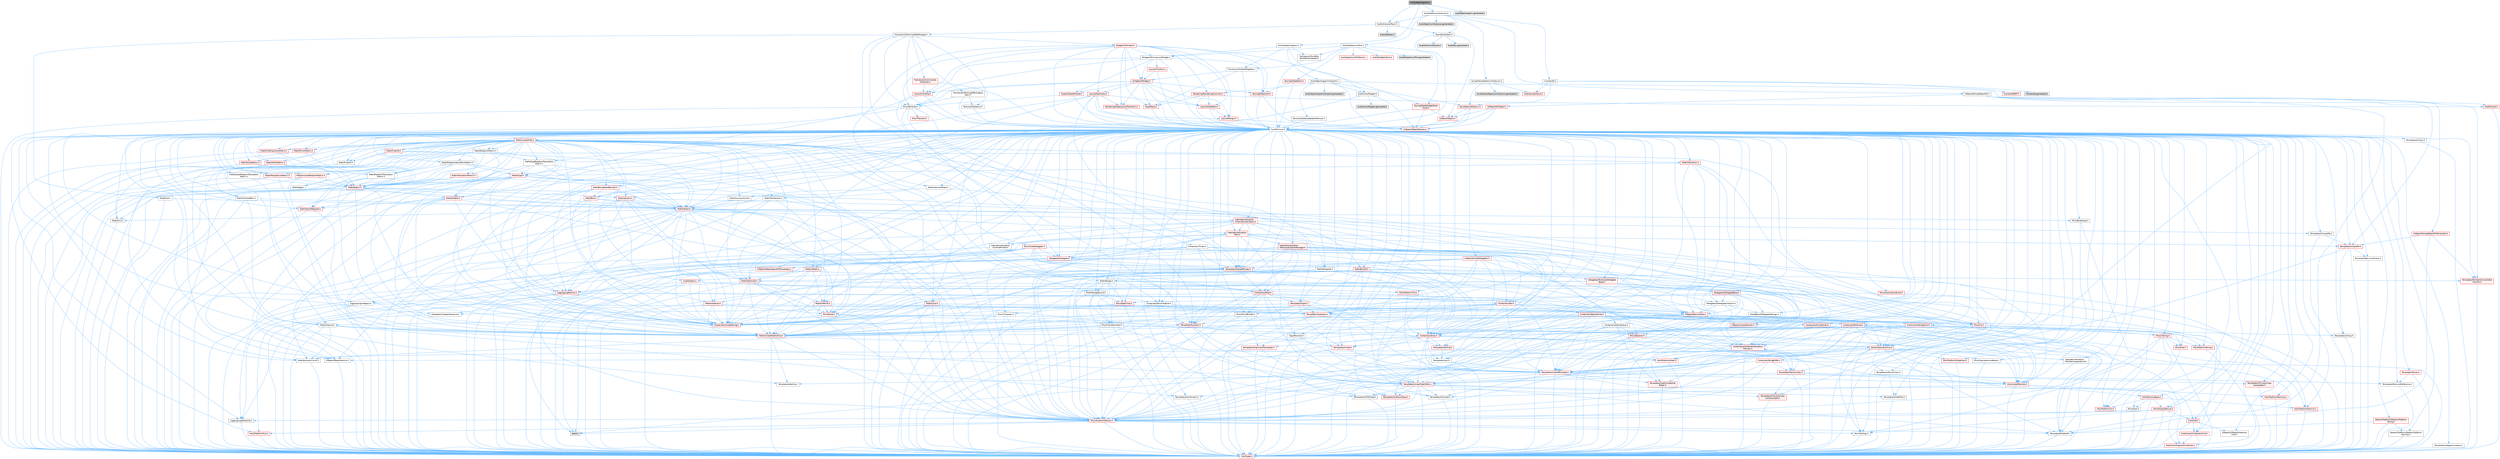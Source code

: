 digraph "AudioSpectrogram.h"
{
 // INTERACTIVE_SVG=YES
 // LATEX_PDF_SIZE
  bgcolor="transparent";
  edge [fontname=Helvetica,fontsize=10,labelfontname=Helvetica,labelfontsize=10];
  node [fontname=Helvetica,fontsize=10,shape=box,height=0.2,width=0.4];
  Node1 [id="Node000001",label="AudioSpectrogram.h",height=0.2,width=0.4,color="gray40", fillcolor="grey60", style="filled", fontcolor="black",tooltip=" "];
  Node1 -> Node2 [id="edge1_Node000001_Node000002",color="steelblue1",style="solid",tooltip=" "];
  Node2 [id="Node000002",label="AudioAnalyzerRack.h",height=0.2,width=0.4,color="grey40", fillcolor="white", style="filled",URL="$d1/d25/AudioAnalyzerRack_8h.html",tooltip=" "];
  Node2 -> Node3 [id="edge2_Node000002_Node000003",color="steelblue1",style="solid",tooltip=" "];
  Node3 [id="Node000003",label="AudioDefines.h",height=0.2,width=0.4,color="grey60", fillcolor="#E0E0E0", style="filled",tooltip=" "];
  Node2 -> Node4 [id="edge3_Node000002_Node000004",color="steelblue1",style="solid",tooltip=" "];
  Node4 [id="Node000004",label="Framework/Docking/TabManager.h",height=0.2,width=0.4,color="grey40", fillcolor="white", style="filled",URL="$db/d9a/TabManager_8h.html",tooltip=" "];
  Node4 -> Node5 [id="edge4_Node000004_Node000005",color="steelblue1",style="solid",tooltip=" "];
  Node5 [id="Node000005",label="CoreMinimal.h",height=0.2,width=0.4,color="grey40", fillcolor="white", style="filled",URL="$d7/d67/CoreMinimal_8h.html",tooltip=" "];
  Node5 -> Node6 [id="edge5_Node000005_Node000006",color="steelblue1",style="solid",tooltip=" "];
  Node6 [id="Node000006",label="CoreTypes.h",height=0.2,width=0.4,color="red", fillcolor="#FFF0F0", style="filled",URL="$dc/dec/CoreTypes_8h.html",tooltip=" "];
  Node5 -> Node20 [id="edge6_Node000005_Node000020",color="steelblue1",style="solid",tooltip=" "];
  Node20 [id="Node000020",label="CoreFwd.h",height=0.2,width=0.4,color="red", fillcolor="#FFF0F0", style="filled",URL="$d1/d1e/CoreFwd_8h.html",tooltip=" "];
  Node20 -> Node6 [id="edge7_Node000020_Node000006",color="steelblue1",style="solid",tooltip=" "];
  Node20 -> Node21 [id="edge8_Node000020_Node000021",color="steelblue1",style="solid",tooltip=" "];
  Node21 [id="Node000021",label="Containers/ContainersFwd.h",height=0.2,width=0.4,color="red", fillcolor="#FFF0F0", style="filled",URL="$d4/d0a/ContainersFwd_8h.html",tooltip=" "];
  Node21 -> Node6 [id="edge9_Node000021_Node000006",color="steelblue1",style="solid",tooltip=" "];
  Node21 -> Node22 [id="edge10_Node000021_Node000022",color="steelblue1",style="solid",tooltip=" "];
  Node22 [id="Node000022",label="Traits/IsContiguousContainer.h",height=0.2,width=0.4,color="red", fillcolor="#FFF0F0", style="filled",URL="$d5/d3c/IsContiguousContainer_8h.html",tooltip=" "];
  Node22 -> Node6 [id="edge11_Node000022_Node000006",color="steelblue1",style="solid",tooltip=" "];
  Node20 -> Node26 [id="edge12_Node000020_Node000026",color="steelblue1",style="solid",tooltip=" "];
  Node26 [id="Node000026",label="UObject/UObjectHierarchy\lFwd.h",height=0.2,width=0.4,color="grey40", fillcolor="white", style="filled",URL="$d3/d13/UObjectHierarchyFwd_8h.html",tooltip=" "];
  Node5 -> Node26 [id="edge13_Node000005_Node000026",color="steelblue1",style="solid",tooltip=" "];
  Node5 -> Node21 [id="edge14_Node000005_Node000021",color="steelblue1",style="solid",tooltip=" "];
  Node5 -> Node27 [id="edge15_Node000005_Node000027",color="steelblue1",style="solid",tooltip=" "];
  Node27 [id="Node000027",label="Misc/VarArgs.h",height=0.2,width=0.4,color="grey40", fillcolor="white", style="filled",URL="$d5/d6f/VarArgs_8h.html",tooltip=" "];
  Node27 -> Node6 [id="edge16_Node000027_Node000006",color="steelblue1",style="solid",tooltip=" "];
  Node5 -> Node28 [id="edge17_Node000005_Node000028",color="steelblue1",style="solid",tooltip=" "];
  Node28 [id="Node000028",label="Logging/LogVerbosity.h",height=0.2,width=0.4,color="grey40", fillcolor="white", style="filled",URL="$d2/d8f/LogVerbosity_8h.html",tooltip=" "];
  Node28 -> Node6 [id="edge18_Node000028_Node000006",color="steelblue1",style="solid",tooltip=" "];
  Node5 -> Node29 [id="edge19_Node000005_Node000029",color="steelblue1",style="solid",tooltip=" "];
  Node29 [id="Node000029",label="Misc/OutputDevice.h",height=0.2,width=0.4,color="red", fillcolor="#FFF0F0", style="filled",URL="$d7/d32/OutputDevice_8h.html",tooltip=" "];
  Node29 -> Node20 [id="edge20_Node000029_Node000020",color="steelblue1",style="solid",tooltip=" "];
  Node29 -> Node6 [id="edge21_Node000029_Node000006",color="steelblue1",style="solid",tooltip=" "];
  Node29 -> Node28 [id="edge22_Node000029_Node000028",color="steelblue1",style="solid",tooltip=" "];
  Node29 -> Node27 [id="edge23_Node000029_Node000027",color="steelblue1",style="solid",tooltip=" "];
  Node5 -> Node35 [id="edge24_Node000005_Node000035",color="steelblue1",style="solid",tooltip=" "];
  Node35 [id="Node000035",label="HAL/PlatformCrt.h",height=0.2,width=0.4,color="red", fillcolor="#FFF0F0", style="filled",URL="$d8/d75/PlatformCrt_8h.html",tooltip=" "];
  Node5 -> Node45 [id="edge25_Node000005_Node000045",color="steelblue1",style="solid",tooltip=" "];
  Node45 [id="Node000045",label="HAL/PlatformMisc.h",height=0.2,width=0.4,color="red", fillcolor="#FFF0F0", style="filled",URL="$d0/df5/PlatformMisc_8h.html",tooltip=" "];
  Node45 -> Node6 [id="edge26_Node000045_Node000006",color="steelblue1",style="solid",tooltip=" "];
  Node5 -> Node64 [id="edge27_Node000005_Node000064",color="steelblue1",style="solid",tooltip=" "];
  Node64 [id="Node000064",label="Misc/AssertionMacros.h",height=0.2,width=0.4,color="red", fillcolor="#FFF0F0", style="filled",URL="$d0/dfa/AssertionMacros_8h.html",tooltip=" "];
  Node64 -> Node6 [id="edge28_Node000064_Node000006",color="steelblue1",style="solid",tooltip=" "];
  Node64 -> Node45 [id="edge29_Node000064_Node000045",color="steelblue1",style="solid",tooltip=" "];
  Node64 -> Node65 [id="edge30_Node000064_Node000065",color="steelblue1",style="solid",tooltip=" "];
  Node65 [id="Node000065",label="Templates/EnableIf.h",height=0.2,width=0.4,color="grey40", fillcolor="white", style="filled",URL="$d7/d60/EnableIf_8h.html",tooltip=" "];
  Node65 -> Node6 [id="edge31_Node000065_Node000006",color="steelblue1",style="solid",tooltip=" "];
  Node64 -> Node27 [id="edge32_Node000064_Node000027",color="steelblue1",style="solid",tooltip=" "];
  Node64 -> Node72 [id="edge33_Node000064_Node000072",color="steelblue1",style="solid",tooltip=" "];
  Node72 [id="Node000072",label="atomic",height=0.2,width=0.4,color="grey60", fillcolor="#E0E0E0", style="filled",tooltip=" "];
  Node5 -> Node73 [id="edge34_Node000005_Node000073",color="steelblue1",style="solid",tooltip=" "];
  Node73 [id="Node000073",label="Templates/IsPointer.h",height=0.2,width=0.4,color="grey40", fillcolor="white", style="filled",URL="$d7/d05/IsPointer_8h.html",tooltip=" "];
  Node73 -> Node6 [id="edge35_Node000073_Node000006",color="steelblue1",style="solid",tooltip=" "];
  Node5 -> Node74 [id="edge36_Node000005_Node000074",color="steelblue1",style="solid",tooltip=" "];
  Node74 [id="Node000074",label="HAL/PlatformMemory.h",height=0.2,width=0.4,color="red", fillcolor="#FFF0F0", style="filled",URL="$de/d68/PlatformMemory_8h.html",tooltip=" "];
  Node74 -> Node6 [id="edge37_Node000074_Node000006",color="steelblue1",style="solid",tooltip=" "];
  Node5 -> Node57 [id="edge38_Node000005_Node000057",color="steelblue1",style="solid",tooltip=" "];
  Node57 [id="Node000057",label="HAL/PlatformAtomics.h",height=0.2,width=0.4,color="red", fillcolor="#FFF0F0", style="filled",URL="$d3/d36/PlatformAtomics_8h.html",tooltip=" "];
  Node57 -> Node6 [id="edge39_Node000057_Node000006",color="steelblue1",style="solid",tooltip=" "];
  Node5 -> Node79 [id="edge40_Node000005_Node000079",color="steelblue1",style="solid",tooltip=" "];
  Node79 [id="Node000079",label="Misc/Exec.h",height=0.2,width=0.4,color="grey40", fillcolor="white", style="filled",URL="$de/ddb/Exec_8h.html",tooltip=" "];
  Node79 -> Node6 [id="edge41_Node000079_Node000006",color="steelblue1",style="solid",tooltip=" "];
  Node79 -> Node64 [id="edge42_Node000079_Node000064",color="steelblue1",style="solid",tooltip=" "];
  Node5 -> Node80 [id="edge43_Node000005_Node000080",color="steelblue1",style="solid",tooltip=" "];
  Node80 [id="Node000080",label="HAL/MemoryBase.h",height=0.2,width=0.4,color="red", fillcolor="#FFF0F0", style="filled",URL="$d6/d9f/MemoryBase_8h.html",tooltip=" "];
  Node80 -> Node6 [id="edge44_Node000080_Node000006",color="steelblue1",style="solid",tooltip=" "];
  Node80 -> Node57 [id="edge45_Node000080_Node000057",color="steelblue1",style="solid",tooltip=" "];
  Node80 -> Node35 [id="edge46_Node000080_Node000035",color="steelblue1",style="solid",tooltip=" "];
  Node80 -> Node79 [id="edge47_Node000080_Node000079",color="steelblue1",style="solid",tooltip=" "];
  Node80 -> Node29 [id="edge48_Node000080_Node000029",color="steelblue1",style="solid",tooltip=" "];
  Node5 -> Node90 [id="edge49_Node000005_Node000090",color="steelblue1",style="solid",tooltip=" "];
  Node90 [id="Node000090",label="HAL/UnrealMemory.h",height=0.2,width=0.4,color="red", fillcolor="#FFF0F0", style="filled",URL="$d9/d96/UnrealMemory_8h.html",tooltip=" "];
  Node90 -> Node6 [id="edge50_Node000090_Node000006",color="steelblue1",style="solid",tooltip=" "];
  Node90 -> Node80 [id="edge51_Node000090_Node000080",color="steelblue1",style="solid",tooltip=" "];
  Node90 -> Node74 [id="edge52_Node000090_Node000074",color="steelblue1",style="solid",tooltip=" "];
  Node90 -> Node73 [id="edge53_Node000090_Node000073",color="steelblue1",style="solid",tooltip=" "];
  Node5 -> Node92 [id="edge54_Node000005_Node000092",color="steelblue1",style="solid",tooltip=" "];
  Node92 [id="Node000092",label="Templates/IsArithmetic.h",height=0.2,width=0.4,color="grey40", fillcolor="white", style="filled",URL="$d2/d5d/IsArithmetic_8h.html",tooltip=" "];
  Node92 -> Node6 [id="edge55_Node000092_Node000006",color="steelblue1",style="solid",tooltip=" "];
  Node5 -> Node86 [id="edge56_Node000005_Node000086",color="steelblue1",style="solid",tooltip=" "];
  Node86 [id="Node000086",label="Templates/AndOrNot.h",height=0.2,width=0.4,color="grey40", fillcolor="white", style="filled",URL="$db/d0a/AndOrNot_8h.html",tooltip=" "];
  Node86 -> Node6 [id="edge57_Node000086_Node000006",color="steelblue1",style="solid",tooltip=" "];
  Node5 -> Node93 [id="edge58_Node000005_Node000093",color="steelblue1",style="solid",tooltip=" "];
  Node93 [id="Node000093",label="Templates/IsPODType.h",height=0.2,width=0.4,color="grey40", fillcolor="white", style="filled",URL="$d7/db1/IsPODType_8h.html",tooltip=" "];
  Node93 -> Node6 [id="edge59_Node000093_Node000006",color="steelblue1",style="solid",tooltip=" "];
  Node5 -> Node94 [id="edge60_Node000005_Node000094",color="steelblue1",style="solid",tooltip=" "];
  Node94 [id="Node000094",label="Templates/IsUECoreType.h",height=0.2,width=0.4,color="red", fillcolor="#FFF0F0", style="filled",URL="$d1/db8/IsUECoreType_8h.html",tooltip=" "];
  Node94 -> Node6 [id="edge61_Node000094_Node000006",color="steelblue1",style="solid",tooltip=" "];
  Node5 -> Node87 [id="edge62_Node000005_Node000087",color="steelblue1",style="solid",tooltip=" "];
  Node87 [id="Node000087",label="Templates/IsTriviallyCopy\lConstructible.h",height=0.2,width=0.4,color="red", fillcolor="#FFF0F0", style="filled",URL="$d3/d78/IsTriviallyCopyConstructible_8h.html",tooltip=" "];
  Node87 -> Node6 [id="edge63_Node000087_Node000006",color="steelblue1",style="solid",tooltip=" "];
  Node5 -> Node95 [id="edge64_Node000005_Node000095",color="steelblue1",style="solid",tooltip=" "];
  Node95 [id="Node000095",label="Templates/UnrealTypeTraits.h",height=0.2,width=0.4,color="red", fillcolor="#FFF0F0", style="filled",URL="$d2/d2d/UnrealTypeTraits_8h.html",tooltip=" "];
  Node95 -> Node6 [id="edge65_Node000095_Node000006",color="steelblue1",style="solid",tooltip=" "];
  Node95 -> Node73 [id="edge66_Node000095_Node000073",color="steelblue1",style="solid",tooltip=" "];
  Node95 -> Node64 [id="edge67_Node000095_Node000064",color="steelblue1",style="solid",tooltip=" "];
  Node95 -> Node86 [id="edge68_Node000095_Node000086",color="steelblue1",style="solid",tooltip=" "];
  Node95 -> Node65 [id="edge69_Node000095_Node000065",color="steelblue1",style="solid",tooltip=" "];
  Node95 -> Node92 [id="edge70_Node000095_Node000092",color="steelblue1",style="solid",tooltip=" "];
  Node95 -> Node93 [id="edge71_Node000095_Node000093",color="steelblue1",style="solid",tooltip=" "];
  Node95 -> Node94 [id="edge72_Node000095_Node000094",color="steelblue1",style="solid",tooltip=" "];
  Node95 -> Node87 [id="edge73_Node000095_Node000087",color="steelblue1",style="solid",tooltip=" "];
  Node5 -> Node65 [id="edge74_Node000005_Node000065",color="steelblue1",style="solid",tooltip=" "];
  Node5 -> Node97 [id="edge75_Node000005_Node000097",color="steelblue1",style="solid",tooltip=" "];
  Node97 [id="Node000097",label="Templates/RemoveReference.h",height=0.2,width=0.4,color="grey40", fillcolor="white", style="filled",URL="$da/dbe/RemoveReference_8h.html",tooltip=" "];
  Node97 -> Node6 [id="edge76_Node000097_Node000006",color="steelblue1",style="solid",tooltip=" "];
  Node5 -> Node98 [id="edge77_Node000005_Node000098",color="steelblue1",style="solid",tooltip=" "];
  Node98 [id="Node000098",label="Templates/IntegralConstant.h",height=0.2,width=0.4,color="grey40", fillcolor="white", style="filled",URL="$db/d1b/IntegralConstant_8h.html",tooltip=" "];
  Node98 -> Node6 [id="edge78_Node000098_Node000006",color="steelblue1",style="solid",tooltip=" "];
  Node5 -> Node99 [id="edge79_Node000005_Node000099",color="steelblue1",style="solid",tooltip=" "];
  Node99 [id="Node000099",label="Templates/IsClass.h",height=0.2,width=0.4,color="grey40", fillcolor="white", style="filled",URL="$db/dcb/IsClass_8h.html",tooltip=" "];
  Node99 -> Node6 [id="edge80_Node000099_Node000006",color="steelblue1",style="solid",tooltip=" "];
  Node5 -> Node100 [id="edge81_Node000005_Node000100",color="steelblue1",style="solid",tooltip=" "];
  Node100 [id="Node000100",label="Templates/TypeCompatible\lBytes.h",height=0.2,width=0.4,color="red", fillcolor="#FFF0F0", style="filled",URL="$df/d0a/TypeCompatibleBytes_8h.html",tooltip=" "];
  Node100 -> Node6 [id="edge82_Node000100_Node000006",color="steelblue1",style="solid",tooltip=" "];
  Node5 -> Node22 [id="edge83_Node000005_Node000022",color="steelblue1",style="solid",tooltip=" "];
  Node5 -> Node101 [id="edge84_Node000005_Node000101",color="steelblue1",style="solid",tooltip=" "];
  Node101 [id="Node000101",label="Templates/UnrealTemplate.h",height=0.2,width=0.4,color="red", fillcolor="#FFF0F0", style="filled",URL="$d4/d24/UnrealTemplate_8h.html",tooltip=" "];
  Node101 -> Node6 [id="edge85_Node000101_Node000006",color="steelblue1",style="solid",tooltip=" "];
  Node101 -> Node73 [id="edge86_Node000101_Node000073",color="steelblue1",style="solid",tooltip=" "];
  Node101 -> Node90 [id="edge87_Node000101_Node000090",color="steelblue1",style="solid",tooltip=" "];
  Node101 -> Node95 [id="edge88_Node000101_Node000095",color="steelblue1",style="solid",tooltip=" "];
  Node101 -> Node97 [id="edge89_Node000101_Node000097",color="steelblue1",style="solid",tooltip=" "];
  Node101 -> Node100 [id="edge90_Node000101_Node000100",color="steelblue1",style="solid",tooltip=" "];
  Node101 -> Node68 [id="edge91_Node000101_Node000068",color="steelblue1",style="solid",tooltip=" "];
  Node68 [id="Node000068",label="Templates/Identity.h",height=0.2,width=0.4,color="grey40", fillcolor="white", style="filled",URL="$d0/dd5/Identity_8h.html",tooltip=" "];
  Node101 -> Node22 [id="edge92_Node000101_Node000022",color="steelblue1",style="solid",tooltip=" "];
  Node5 -> Node50 [id="edge93_Node000005_Node000050",color="steelblue1",style="solid",tooltip=" "];
  Node50 [id="Node000050",label="Math/NumericLimits.h",height=0.2,width=0.4,color="grey40", fillcolor="white", style="filled",URL="$df/d1b/NumericLimits_8h.html",tooltip=" "];
  Node50 -> Node6 [id="edge94_Node000050_Node000006",color="steelblue1",style="solid",tooltip=" "];
  Node5 -> Node105 [id="edge95_Node000005_Node000105",color="steelblue1",style="solid",tooltip=" "];
  Node105 [id="Node000105",label="HAL/PlatformMath.h",height=0.2,width=0.4,color="red", fillcolor="#FFF0F0", style="filled",URL="$dc/d53/PlatformMath_8h.html",tooltip=" "];
  Node105 -> Node6 [id="edge96_Node000105_Node000006",color="steelblue1",style="solid",tooltip=" "];
  Node5 -> Node88 [id="edge97_Node000005_Node000088",color="steelblue1",style="solid",tooltip=" "];
  Node88 [id="Node000088",label="Templates/IsTriviallyCopy\lAssignable.h",height=0.2,width=0.4,color="red", fillcolor="#FFF0F0", style="filled",URL="$d2/df2/IsTriviallyCopyAssignable_8h.html",tooltip=" "];
  Node88 -> Node6 [id="edge98_Node000088_Node000006",color="steelblue1",style="solid",tooltip=" "];
  Node5 -> Node113 [id="edge99_Node000005_Node000113",color="steelblue1",style="solid",tooltip=" "];
  Node113 [id="Node000113",label="Templates/MemoryOps.h",height=0.2,width=0.4,color="red", fillcolor="#FFF0F0", style="filled",URL="$db/dea/MemoryOps_8h.html",tooltip=" "];
  Node113 -> Node6 [id="edge100_Node000113_Node000006",color="steelblue1",style="solid",tooltip=" "];
  Node113 -> Node90 [id="edge101_Node000113_Node000090",color="steelblue1",style="solid",tooltip=" "];
  Node113 -> Node88 [id="edge102_Node000113_Node000088",color="steelblue1",style="solid",tooltip=" "];
  Node113 -> Node87 [id="edge103_Node000113_Node000087",color="steelblue1",style="solid",tooltip=" "];
  Node113 -> Node95 [id="edge104_Node000113_Node000095",color="steelblue1",style="solid",tooltip=" "];
  Node5 -> Node114 [id="edge105_Node000005_Node000114",color="steelblue1",style="solid",tooltip=" "];
  Node114 [id="Node000114",label="Containers/ContainerAllocation\lPolicies.h",height=0.2,width=0.4,color="red", fillcolor="#FFF0F0", style="filled",URL="$d7/dff/ContainerAllocationPolicies_8h.html",tooltip=" "];
  Node114 -> Node6 [id="edge106_Node000114_Node000006",color="steelblue1",style="solid",tooltip=" "];
  Node114 -> Node114 [id="edge107_Node000114_Node000114",color="steelblue1",style="solid",tooltip=" "];
  Node114 -> Node105 [id="edge108_Node000114_Node000105",color="steelblue1",style="solid",tooltip=" "];
  Node114 -> Node90 [id="edge109_Node000114_Node000090",color="steelblue1",style="solid",tooltip=" "];
  Node114 -> Node50 [id="edge110_Node000114_Node000050",color="steelblue1",style="solid",tooltip=" "];
  Node114 -> Node64 [id="edge111_Node000114_Node000064",color="steelblue1",style="solid",tooltip=" "];
  Node114 -> Node113 [id="edge112_Node000114_Node000113",color="steelblue1",style="solid",tooltip=" "];
  Node114 -> Node100 [id="edge113_Node000114_Node000100",color="steelblue1",style="solid",tooltip=" "];
  Node5 -> Node117 [id="edge114_Node000005_Node000117",color="steelblue1",style="solid",tooltip=" "];
  Node117 [id="Node000117",label="Templates/IsEnumClass.h",height=0.2,width=0.4,color="grey40", fillcolor="white", style="filled",URL="$d7/d15/IsEnumClass_8h.html",tooltip=" "];
  Node117 -> Node6 [id="edge115_Node000117_Node000006",color="steelblue1",style="solid",tooltip=" "];
  Node117 -> Node86 [id="edge116_Node000117_Node000086",color="steelblue1",style="solid",tooltip=" "];
  Node5 -> Node118 [id="edge117_Node000005_Node000118",color="steelblue1",style="solid",tooltip=" "];
  Node118 [id="Node000118",label="HAL/PlatformProperties.h",height=0.2,width=0.4,color="red", fillcolor="#FFF0F0", style="filled",URL="$d9/db0/PlatformProperties_8h.html",tooltip=" "];
  Node118 -> Node6 [id="edge118_Node000118_Node000006",color="steelblue1",style="solid",tooltip=" "];
  Node5 -> Node121 [id="edge119_Node000005_Node000121",color="steelblue1",style="solid",tooltip=" "];
  Node121 [id="Node000121",label="Misc/EngineVersionBase.h",height=0.2,width=0.4,color="grey40", fillcolor="white", style="filled",URL="$d5/d2b/EngineVersionBase_8h.html",tooltip=" "];
  Node121 -> Node6 [id="edge120_Node000121_Node000006",color="steelblue1",style="solid",tooltip=" "];
  Node5 -> Node122 [id="edge121_Node000005_Node000122",color="steelblue1",style="solid",tooltip=" "];
  Node122 [id="Node000122",label="Internationalization\l/TextNamespaceFwd.h",height=0.2,width=0.4,color="grey40", fillcolor="white", style="filled",URL="$d8/d97/TextNamespaceFwd_8h.html",tooltip=" "];
  Node122 -> Node6 [id="edge122_Node000122_Node000006",color="steelblue1",style="solid",tooltip=" "];
  Node5 -> Node123 [id="edge123_Node000005_Node000123",color="steelblue1",style="solid",tooltip=" "];
  Node123 [id="Node000123",label="Serialization/Archive.h",height=0.2,width=0.4,color="red", fillcolor="#FFF0F0", style="filled",URL="$d7/d3b/Archive_8h.html",tooltip=" "];
  Node123 -> Node20 [id="edge124_Node000123_Node000020",color="steelblue1",style="solid",tooltip=" "];
  Node123 -> Node6 [id="edge125_Node000123_Node000006",color="steelblue1",style="solid",tooltip=" "];
  Node123 -> Node118 [id="edge126_Node000123_Node000118",color="steelblue1",style="solid",tooltip=" "];
  Node123 -> Node122 [id="edge127_Node000123_Node000122",color="steelblue1",style="solid",tooltip=" "];
  Node123 -> Node64 [id="edge128_Node000123_Node000064",color="steelblue1",style="solid",tooltip=" "];
  Node123 -> Node121 [id="edge129_Node000123_Node000121",color="steelblue1",style="solid",tooltip=" "];
  Node123 -> Node27 [id="edge130_Node000123_Node000027",color="steelblue1",style="solid",tooltip=" "];
  Node123 -> Node65 [id="edge131_Node000123_Node000065",color="steelblue1",style="solid",tooltip=" "];
  Node123 -> Node117 [id="edge132_Node000123_Node000117",color="steelblue1",style="solid",tooltip=" "];
  Node123 -> Node101 [id="edge133_Node000123_Node000101",color="steelblue1",style="solid",tooltip=" "];
  Node123 -> Node126 [id="edge134_Node000123_Node000126",color="steelblue1",style="solid",tooltip=" "];
  Node126 [id="Node000126",label="UObject/ObjectVersion.h",height=0.2,width=0.4,color="grey40", fillcolor="white", style="filled",URL="$da/d63/ObjectVersion_8h.html",tooltip=" "];
  Node126 -> Node6 [id="edge135_Node000126_Node000006",color="steelblue1",style="solid",tooltip=" "];
  Node5 -> Node127 [id="edge136_Node000005_Node000127",color="steelblue1",style="solid",tooltip=" "];
  Node127 [id="Node000127",label="Templates/Less.h",height=0.2,width=0.4,color="grey40", fillcolor="white", style="filled",URL="$de/dc8/Less_8h.html",tooltip=" "];
  Node127 -> Node6 [id="edge137_Node000127_Node000006",color="steelblue1",style="solid",tooltip=" "];
  Node127 -> Node101 [id="edge138_Node000127_Node000101",color="steelblue1",style="solid",tooltip=" "];
  Node5 -> Node128 [id="edge139_Node000005_Node000128",color="steelblue1",style="solid",tooltip=" "];
  Node128 [id="Node000128",label="Templates/Sorting.h",height=0.2,width=0.4,color="red", fillcolor="#FFF0F0", style="filled",URL="$d3/d9e/Sorting_8h.html",tooltip=" "];
  Node128 -> Node6 [id="edge140_Node000128_Node000006",color="steelblue1",style="solid",tooltip=" "];
  Node128 -> Node105 [id="edge141_Node000128_Node000105",color="steelblue1",style="solid",tooltip=" "];
  Node128 -> Node127 [id="edge142_Node000128_Node000127",color="steelblue1",style="solid",tooltip=" "];
  Node5 -> Node139 [id="edge143_Node000005_Node000139",color="steelblue1",style="solid",tooltip=" "];
  Node139 [id="Node000139",label="Misc/Char.h",height=0.2,width=0.4,color="red", fillcolor="#FFF0F0", style="filled",URL="$d0/d58/Char_8h.html",tooltip=" "];
  Node139 -> Node6 [id="edge144_Node000139_Node000006",color="steelblue1",style="solid",tooltip=" "];
  Node5 -> Node142 [id="edge145_Node000005_Node000142",color="steelblue1",style="solid",tooltip=" "];
  Node142 [id="Node000142",label="GenericPlatform/GenericPlatform\lStricmp.h",height=0.2,width=0.4,color="grey40", fillcolor="white", style="filled",URL="$d2/d86/GenericPlatformStricmp_8h.html",tooltip=" "];
  Node142 -> Node6 [id="edge146_Node000142_Node000006",color="steelblue1",style="solid",tooltip=" "];
  Node5 -> Node143 [id="edge147_Node000005_Node000143",color="steelblue1",style="solid",tooltip=" "];
  Node143 [id="Node000143",label="GenericPlatform/GenericPlatform\lString.h",height=0.2,width=0.4,color="red", fillcolor="#FFF0F0", style="filled",URL="$dd/d20/GenericPlatformString_8h.html",tooltip=" "];
  Node143 -> Node6 [id="edge148_Node000143_Node000006",color="steelblue1",style="solid",tooltip=" "];
  Node143 -> Node142 [id="edge149_Node000143_Node000142",color="steelblue1",style="solid",tooltip=" "];
  Node143 -> Node65 [id="edge150_Node000143_Node000065",color="steelblue1",style="solid",tooltip=" "];
  Node5 -> Node76 [id="edge151_Node000005_Node000076",color="steelblue1",style="solid",tooltip=" "];
  Node76 [id="Node000076",label="HAL/PlatformString.h",height=0.2,width=0.4,color="red", fillcolor="#FFF0F0", style="filled",URL="$db/db5/PlatformString_8h.html",tooltip=" "];
  Node76 -> Node6 [id="edge152_Node000076_Node000006",color="steelblue1",style="solid",tooltip=" "];
  Node5 -> Node146 [id="edge153_Node000005_Node000146",color="steelblue1",style="solid",tooltip=" "];
  Node146 [id="Node000146",label="Misc/CString.h",height=0.2,width=0.4,color="red", fillcolor="#FFF0F0", style="filled",URL="$d2/d49/CString_8h.html",tooltip=" "];
  Node146 -> Node6 [id="edge154_Node000146_Node000006",color="steelblue1",style="solid",tooltip=" "];
  Node146 -> Node35 [id="edge155_Node000146_Node000035",color="steelblue1",style="solid",tooltip=" "];
  Node146 -> Node76 [id="edge156_Node000146_Node000076",color="steelblue1",style="solid",tooltip=" "];
  Node146 -> Node64 [id="edge157_Node000146_Node000064",color="steelblue1",style="solid",tooltip=" "];
  Node146 -> Node139 [id="edge158_Node000146_Node000139",color="steelblue1",style="solid",tooltip=" "];
  Node146 -> Node27 [id="edge159_Node000146_Node000027",color="steelblue1",style="solid",tooltip=" "];
  Node5 -> Node147 [id="edge160_Node000005_Node000147",color="steelblue1",style="solid",tooltip=" "];
  Node147 [id="Node000147",label="Misc/Crc.h",height=0.2,width=0.4,color="red", fillcolor="#FFF0F0", style="filled",URL="$d4/dd2/Crc_8h.html",tooltip=" "];
  Node147 -> Node6 [id="edge161_Node000147_Node000006",color="steelblue1",style="solid",tooltip=" "];
  Node147 -> Node76 [id="edge162_Node000147_Node000076",color="steelblue1",style="solid",tooltip=" "];
  Node147 -> Node64 [id="edge163_Node000147_Node000064",color="steelblue1",style="solid",tooltip=" "];
  Node147 -> Node146 [id="edge164_Node000147_Node000146",color="steelblue1",style="solid",tooltip=" "];
  Node147 -> Node139 [id="edge165_Node000147_Node000139",color="steelblue1",style="solid",tooltip=" "];
  Node147 -> Node95 [id="edge166_Node000147_Node000095",color="steelblue1",style="solid",tooltip=" "];
  Node5 -> Node138 [id="edge167_Node000005_Node000138",color="steelblue1",style="solid",tooltip=" "];
  Node138 [id="Node000138",label="Math/UnrealMathUtility.h",height=0.2,width=0.4,color="red", fillcolor="#FFF0F0", style="filled",URL="$db/db8/UnrealMathUtility_8h.html",tooltip=" "];
  Node138 -> Node6 [id="edge168_Node000138_Node000006",color="steelblue1",style="solid",tooltip=" "];
  Node138 -> Node64 [id="edge169_Node000138_Node000064",color="steelblue1",style="solid",tooltip=" "];
  Node138 -> Node105 [id="edge170_Node000138_Node000105",color="steelblue1",style="solid",tooltip=" "];
  Node138 -> Node68 [id="edge171_Node000138_Node000068",color="steelblue1",style="solid",tooltip=" "];
  Node5 -> Node148 [id="edge172_Node000005_Node000148",color="steelblue1",style="solid",tooltip=" "];
  Node148 [id="Node000148",label="Containers/UnrealString.h",height=0.2,width=0.4,color="red", fillcolor="#FFF0F0", style="filled",URL="$d5/dba/UnrealString_8h.html",tooltip=" "];
  Node5 -> Node152 [id="edge173_Node000005_Node000152",color="steelblue1",style="solid",tooltip=" "];
  Node152 [id="Node000152",label="Containers/Array.h",height=0.2,width=0.4,color="red", fillcolor="#FFF0F0", style="filled",URL="$df/dd0/Array_8h.html",tooltip=" "];
  Node152 -> Node6 [id="edge174_Node000152_Node000006",color="steelblue1",style="solid",tooltip=" "];
  Node152 -> Node64 [id="edge175_Node000152_Node000064",color="steelblue1",style="solid",tooltip=" "];
  Node152 -> Node90 [id="edge176_Node000152_Node000090",color="steelblue1",style="solid",tooltip=" "];
  Node152 -> Node95 [id="edge177_Node000152_Node000095",color="steelblue1",style="solid",tooltip=" "];
  Node152 -> Node101 [id="edge178_Node000152_Node000101",color="steelblue1",style="solid",tooltip=" "];
  Node152 -> Node114 [id="edge179_Node000152_Node000114",color="steelblue1",style="solid",tooltip=" "];
  Node152 -> Node123 [id="edge180_Node000152_Node000123",color="steelblue1",style="solid",tooltip=" "];
  Node152 -> Node131 [id="edge181_Node000152_Node000131",color="steelblue1",style="solid",tooltip=" "];
  Node131 [id="Node000131",label="Templates/Invoke.h",height=0.2,width=0.4,color="red", fillcolor="#FFF0F0", style="filled",URL="$d7/deb/Invoke_8h.html",tooltip=" "];
  Node131 -> Node6 [id="edge182_Node000131_Node000006",color="steelblue1",style="solid",tooltip=" "];
  Node131 -> Node101 [id="edge183_Node000131_Node000101",color="steelblue1",style="solid",tooltip=" "];
  Node152 -> Node127 [id="edge184_Node000152_Node000127",color="steelblue1",style="solid",tooltip=" "];
  Node152 -> Node128 [id="edge185_Node000152_Node000128",color="steelblue1",style="solid",tooltip=" "];
  Node152 -> Node175 [id="edge186_Node000152_Node000175",color="steelblue1",style="solid",tooltip=" "];
  Node175 [id="Node000175",label="Templates/AlignmentTemplates.h",height=0.2,width=0.4,color="red", fillcolor="#FFF0F0", style="filled",URL="$dd/d32/AlignmentTemplates_8h.html",tooltip=" "];
  Node175 -> Node6 [id="edge187_Node000175_Node000006",color="steelblue1",style="solid",tooltip=" "];
  Node175 -> Node73 [id="edge188_Node000175_Node000073",color="steelblue1",style="solid",tooltip=" "];
  Node5 -> Node176 [id="edge189_Node000005_Node000176",color="steelblue1",style="solid",tooltip=" "];
  Node176 [id="Node000176",label="Misc/FrameNumber.h",height=0.2,width=0.4,color="grey40", fillcolor="white", style="filled",URL="$dd/dbd/FrameNumber_8h.html",tooltip=" "];
  Node176 -> Node6 [id="edge190_Node000176_Node000006",color="steelblue1",style="solid",tooltip=" "];
  Node176 -> Node50 [id="edge191_Node000176_Node000050",color="steelblue1",style="solid",tooltip=" "];
  Node176 -> Node138 [id="edge192_Node000176_Node000138",color="steelblue1",style="solid",tooltip=" "];
  Node176 -> Node65 [id="edge193_Node000176_Node000065",color="steelblue1",style="solid",tooltip=" "];
  Node176 -> Node95 [id="edge194_Node000176_Node000095",color="steelblue1",style="solid",tooltip=" "];
  Node5 -> Node177 [id="edge195_Node000005_Node000177",color="steelblue1",style="solid",tooltip=" "];
  Node177 [id="Node000177",label="Misc/Timespan.h",height=0.2,width=0.4,color="grey40", fillcolor="white", style="filled",URL="$da/dd9/Timespan_8h.html",tooltip=" "];
  Node177 -> Node6 [id="edge196_Node000177_Node000006",color="steelblue1",style="solid",tooltip=" "];
  Node177 -> Node178 [id="edge197_Node000177_Node000178",color="steelblue1",style="solid",tooltip=" "];
  Node178 [id="Node000178",label="Math/Interval.h",height=0.2,width=0.4,color="grey40", fillcolor="white", style="filled",URL="$d1/d55/Interval_8h.html",tooltip=" "];
  Node178 -> Node6 [id="edge198_Node000178_Node000006",color="steelblue1",style="solid",tooltip=" "];
  Node178 -> Node92 [id="edge199_Node000178_Node000092",color="steelblue1",style="solid",tooltip=" "];
  Node178 -> Node95 [id="edge200_Node000178_Node000095",color="steelblue1",style="solid",tooltip=" "];
  Node178 -> Node50 [id="edge201_Node000178_Node000050",color="steelblue1",style="solid",tooltip=" "];
  Node178 -> Node138 [id="edge202_Node000178_Node000138",color="steelblue1",style="solid",tooltip=" "];
  Node177 -> Node138 [id="edge203_Node000177_Node000138",color="steelblue1",style="solid",tooltip=" "];
  Node177 -> Node64 [id="edge204_Node000177_Node000064",color="steelblue1",style="solid",tooltip=" "];
  Node5 -> Node179 [id="edge205_Node000005_Node000179",color="steelblue1",style="solid",tooltip=" "];
  Node179 [id="Node000179",label="Containers/StringConv.h",height=0.2,width=0.4,color="red", fillcolor="#FFF0F0", style="filled",URL="$d3/ddf/StringConv_8h.html",tooltip=" "];
  Node179 -> Node6 [id="edge206_Node000179_Node000006",color="steelblue1",style="solid",tooltip=" "];
  Node179 -> Node64 [id="edge207_Node000179_Node000064",color="steelblue1",style="solid",tooltip=" "];
  Node179 -> Node114 [id="edge208_Node000179_Node000114",color="steelblue1",style="solid",tooltip=" "];
  Node179 -> Node152 [id="edge209_Node000179_Node000152",color="steelblue1",style="solid",tooltip=" "];
  Node179 -> Node146 [id="edge210_Node000179_Node000146",color="steelblue1",style="solid",tooltip=" "];
  Node179 -> Node180 [id="edge211_Node000179_Node000180",color="steelblue1",style="solid",tooltip=" "];
  Node180 [id="Node000180",label="Templates/IsArray.h",height=0.2,width=0.4,color="grey40", fillcolor="white", style="filled",URL="$d8/d8d/IsArray_8h.html",tooltip=" "];
  Node180 -> Node6 [id="edge212_Node000180_Node000006",color="steelblue1",style="solid",tooltip=" "];
  Node179 -> Node101 [id="edge213_Node000179_Node000101",color="steelblue1",style="solid",tooltip=" "];
  Node179 -> Node95 [id="edge214_Node000179_Node000095",color="steelblue1",style="solid",tooltip=" "];
  Node179 -> Node22 [id="edge215_Node000179_Node000022",color="steelblue1",style="solid",tooltip=" "];
  Node5 -> Node181 [id="edge216_Node000005_Node000181",color="steelblue1",style="solid",tooltip=" "];
  Node181 [id="Node000181",label="UObject/UnrealNames.h",height=0.2,width=0.4,color="red", fillcolor="#FFF0F0", style="filled",URL="$d8/db1/UnrealNames_8h.html",tooltip=" "];
  Node181 -> Node6 [id="edge217_Node000181_Node000006",color="steelblue1",style="solid",tooltip=" "];
  Node5 -> Node183 [id="edge218_Node000005_Node000183",color="steelblue1",style="solid",tooltip=" "];
  Node183 [id="Node000183",label="UObject/NameTypes.h",height=0.2,width=0.4,color="red", fillcolor="#FFF0F0", style="filled",URL="$d6/d35/NameTypes_8h.html",tooltip=" "];
  Node183 -> Node6 [id="edge219_Node000183_Node000006",color="steelblue1",style="solid",tooltip=" "];
  Node183 -> Node64 [id="edge220_Node000183_Node000064",color="steelblue1",style="solid",tooltip=" "];
  Node183 -> Node90 [id="edge221_Node000183_Node000090",color="steelblue1",style="solid",tooltip=" "];
  Node183 -> Node95 [id="edge222_Node000183_Node000095",color="steelblue1",style="solid",tooltip=" "];
  Node183 -> Node101 [id="edge223_Node000183_Node000101",color="steelblue1",style="solid",tooltip=" "];
  Node183 -> Node148 [id="edge224_Node000183_Node000148",color="steelblue1",style="solid",tooltip=" "];
  Node183 -> Node179 [id="edge225_Node000183_Node000179",color="steelblue1",style="solid",tooltip=" "];
  Node183 -> Node181 [id="edge226_Node000183_Node000181",color="steelblue1",style="solid",tooltip=" "];
  Node5 -> Node191 [id="edge227_Node000005_Node000191",color="steelblue1",style="solid",tooltip=" "];
  Node191 [id="Node000191",label="Misc/Parse.h",height=0.2,width=0.4,color="red", fillcolor="#FFF0F0", style="filled",URL="$dc/d71/Parse_8h.html",tooltip=" "];
  Node191 -> Node148 [id="edge228_Node000191_Node000148",color="steelblue1",style="solid",tooltip=" "];
  Node191 -> Node6 [id="edge229_Node000191_Node000006",color="steelblue1",style="solid",tooltip=" "];
  Node191 -> Node35 [id="edge230_Node000191_Node000035",color="steelblue1",style="solid",tooltip=" "];
  Node191 -> Node192 [id="edge231_Node000191_Node000192",color="steelblue1",style="solid",tooltip=" "];
  Node192 [id="Node000192",label="Templates/Function.h",height=0.2,width=0.4,color="red", fillcolor="#FFF0F0", style="filled",URL="$df/df5/Function_8h.html",tooltip=" "];
  Node192 -> Node6 [id="edge232_Node000192_Node000006",color="steelblue1",style="solid",tooltip=" "];
  Node192 -> Node64 [id="edge233_Node000192_Node000064",color="steelblue1",style="solid",tooltip=" "];
  Node192 -> Node90 [id="edge234_Node000192_Node000090",color="steelblue1",style="solid",tooltip=" "];
  Node192 -> Node95 [id="edge235_Node000192_Node000095",color="steelblue1",style="solid",tooltip=" "];
  Node192 -> Node131 [id="edge236_Node000192_Node000131",color="steelblue1",style="solid",tooltip=" "];
  Node192 -> Node101 [id="edge237_Node000192_Node000101",color="steelblue1",style="solid",tooltip=" "];
  Node192 -> Node138 [id="edge238_Node000192_Node000138",color="steelblue1",style="solid",tooltip=" "];
  Node5 -> Node175 [id="edge239_Node000005_Node000175",color="steelblue1",style="solid",tooltip=" "];
  Node5 -> Node194 [id="edge240_Node000005_Node000194",color="steelblue1",style="solid",tooltip=" "];
  Node194 [id="Node000194",label="Misc/StructBuilder.h",height=0.2,width=0.4,color="grey40", fillcolor="white", style="filled",URL="$d9/db3/StructBuilder_8h.html",tooltip=" "];
  Node194 -> Node6 [id="edge241_Node000194_Node000006",color="steelblue1",style="solid",tooltip=" "];
  Node194 -> Node138 [id="edge242_Node000194_Node000138",color="steelblue1",style="solid",tooltip=" "];
  Node194 -> Node175 [id="edge243_Node000194_Node000175",color="steelblue1",style="solid",tooltip=" "];
  Node5 -> Node107 [id="edge244_Node000005_Node000107",color="steelblue1",style="solid",tooltip=" "];
  Node107 [id="Node000107",label="Templates/Decay.h",height=0.2,width=0.4,color="red", fillcolor="#FFF0F0", style="filled",URL="$dd/d0f/Decay_8h.html",tooltip=" "];
  Node107 -> Node6 [id="edge245_Node000107_Node000006",color="steelblue1",style="solid",tooltip=" "];
  Node107 -> Node97 [id="edge246_Node000107_Node000097",color="steelblue1",style="solid",tooltip=" "];
  Node5 -> Node195 [id="edge247_Node000005_Node000195",color="steelblue1",style="solid",tooltip=" "];
  Node195 [id="Node000195",label="Templates/PointerIsConvertible\lFromTo.h",height=0.2,width=0.4,color="red", fillcolor="#FFF0F0", style="filled",URL="$d6/d65/PointerIsConvertibleFromTo_8h.html",tooltip=" "];
  Node195 -> Node6 [id="edge248_Node000195_Node000006",color="steelblue1",style="solid",tooltip=" "];
  Node5 -> Node131 [id="edge249_Node000005_Node000131",color="steelblue1",style="solid",tooltip=" "];
  Node5 -> Node192 [id="edge250_Node000005_Node000192",color="steelblue1",style="solid",tooltip=" "];
  Node5 -> Node164 [id="edge251_Node000005_Node000164",color="steelblue1",style="solid",tooltip=" "];
  Node164 [id="Node000164",label="Templates/TypeHash.h",height=0.2,width=0.4,color="red", fillcolor="#FFF0F0", style="filled",URL="$d1/d62/TypeHash_8h.html",tooltip=" "];
  Node164 -> Node6 [id="edge252_Node000164_Node000006",color="steelblue1",style="solid",tooltip=" "];
  Node164 -> Node147 [id="edge253_Node000164_Node000147",color="steelblue1",style="solid",tooltip=" "];
  Node5 -> Node196 [id="edge254_Node000005_Node000196",color="steelblue1",style="solid",tooltip=" "];
  Node196 [id="Node000196",label="Containers/ScriptArray.h",height=0.2,width=0.4,color="red", fillcolor="#FFF0F0", style="filled",URL="$dc/daf/ScriptArray_8h.html",tooltip=" "];
  Node196 -> Node6 [id="edge255_Node000196_Node000006",color="steelblue1",style="solid",tooltip=" "];
  Node196 -> Node64 [id="edge256_Node000196_Node000064",color="steelblue1",style="solid",tooltip=" "];
  Node196 -> Node90 [id="edge257_Node000196_Node000090",color="steelblue1",style="solid",tooltip=" "];
  Node196 -> Node114 [id="edge258_Node000196_Node000114",color="steelblue1",style="solid",tooltip=" "];
  Node196 -> Node152 [id="edge259_Node000196_Node000152",color="steelblue1",style="solid",tooltip=" "];
  Node5 -> Node197 [id="edge260_Node000005_Node000197",color="steelblue1",style="solid",tooltip=" "];
  Node197 [id="Node000197",label="Containers/BitArray.h",height=0.2,width=0.4,color="red", fillcolor="#FFF0F0", style="filled",URL="$d1/de4/BitArray_8h.html",tooltip=" "];
  Node197 -> Node114 [id="edge261_Node000197_Node000114",color="steelblue1",style="solid",tooltip=" "];
  Node197 -> Node6 [id="edge262_Node000197_Node000006",color="steelblue1",style="solid",tooltip=" "];
  Node197 -> Node57 [id="edge263_Node000197_Node000057",color="steelblue1",style="solid",tooltip=" "];
  Node197 -> Node90 [id="edge264_Node000197_Node000090",color="steelblue1",style="solid",tooltip=" "];
  Node197 -> Node138 [id="edge265_Node000197_Node000138",color="steelblue1",style="solid",tooltip=" "];
  Node197 -> Node64 [id="edge266_Node000197_Node000064",color="steelblue1",style="solid",tooltip=" "];
  Node197 -> Node123 [id="edge267_Node000197_Node000123",color="steelblue1",style="solid",tooltip=" "];
  Node197 -> Node65 [id="edge268_Node000197_Node000065",color="steelblue1",style="solid",tooltip=" "];
  Node197 -> Node131 [id="edge269_Node000197_Node000131",color="steelblue1",style="solid",tooltip=" "];
  Node197 -> Node101 [id="edge270_Node000197_Node000101",color="steelblue1",style="solid",tooltip=" "];
  Node197 -> Node95 [id="edge271_Node000197_Node000095",color="steelblue1",style="solid",tooltip=" "];
  Node5 -> Node198 [id="edge272_Node000005_Node000198",color="steelblue1",style="solid",tooltip=" "];
  Node198 [id="Node000198",label="Containers/SparseArray.h",height=0.2,width=0.4,color="red", fillcolor="#FFF0F0", style="filled",URL="$d5/dbf/SparseArray_8h.html",tooltip=" "];
  Node198 -> Node6 [id="edge273_Node000198_Node000006",color="steelblue1",style="solid",tooltip=" "];
  Node198 -> Node64 [id="edge274_Node000198_Node000064",color="steelblue1",style="solid",tooltip=" "];
  Node198 -> Node90 [id="edge275_Node000198_Node000090",color="steelblue1",style="solid",tooltip=" "];
  Node198 -> Node95 [id="edge276_Node000198_Node000095",color="steelblue1",style="solid",tooltip=" "];
  Node198 -> Node101 [id="edge277_Node000198_Node000101",color="steelblue1",style="solid",tooltip=" "];
  Node198 -> Node114 [id="edge278_Node000198_Node000114",color="steelblue1",style="solid",tooltip=" "];
  Node198 -> Node127 [id="edge279_Node000198_Node000127",color="steelblue1",style="solid",tooltip=" "];
  Node198 -> Node152 [id="edge280_Node000198_Node000152",color="steelblue1",style="solid",tooltip=" "];
  Node198 -> Node138 [id="edge281_Node000198_Node000138",color="steelblue1",style="solid",tooltip=" "];
  Node198 -> Node196 [id="edge282_Node000198_Node000196",color="steelblue1",style="solid",tooltip=" "];
  Node198 -> Node197 [id="edge283_Node000198_Node000197",color="steelblue1",style="solid",tooltip=" "];
  Node198 -> Node148 [id="edge284_Node000198_Node000148",color="steelblue1",style="solid",tooltip=" "];
  Node5 -> Node214 [id="edge285_Node000005_Node000214",color="steelblue1",style="solid",tooltip=" "];
  Node214 [id="Node000214",label="Containers/Set.h",height=0.2,width=0.4,color="red", fillcolor="#FFF0F0", style="filled",URL="$d4/d45/Set_8h.html",tooltip=" "];
  Node214 -> Node114 [id="edge286_Node000214_Node000114",color="steelblue1",style="solid",tooltip=" "];
  Node214 -> Node198 [id="edge287_Node000214_Node000198",color="steelblue1",style="solid",tooltip=" "];
  Node214 -> Node21 [id="edge288_Node000214_Node000021",color="steelblue1",style="solid",tooltip=" "];
  Node214 -> Node138 [id="edge289_Node000214_Node000138",color="steelblue1",style="solid",tooltip=" "];
  Node214 -> Node64 [id="edge290_Node000214_Node000064",color="steelblue1",style="solid",tooltip=" "];
  Node214 -> Node194 [id="edge291_Node000214_Node000194",color="steelblue1",style="solid",tooltip=" "];
  Node214 -> Node192 [id="edge292_Node000214_Node000192",color="steelblue1",style="solid",tooltip=" "];
  Node214 -> Node128 [id="edge293_Node000214_Node000128",color="steelblue1",style="solid",tooltip=" "];
  Node214 -> Node164 [id="edge294_Node000214_Node000164",color="steelblue1",style="solid",tooltip=" "];
  Node214 -> Node101 [id="edge295_Node000214_Node000101",color="steelblue1",style="solid",tooltip=" "];
  Node5 -> Node217 [id="edge296_Node000005_Node000217",color="steelblue1",style="solid",tooltip=" "];
  Node217 [id="Node000217",label="Algo/Reverse.h",height=0.2,width=0.4,color="grey40", fillcolor="white", style="filled",URL="$d5/d93/Reverse_8h.html",tooltip=" "];
  Node217 -> Node6 [id="edge297_Node000217_Node000006",color="steelblue1",style="solid",tooltip=" "];
  Node217 -> Node101 [id="edge298_Node000217_Node000101",color="steelblue1",style="solid",tooltip=" "];
  Node5 -> Node218 [id="edge299_Node000005_Node000218",color="steelblue1",style="solid",tooltip=" "];
  Node218 [id="Node000218",label="Containers/Map.h",height=0.2,width=0.4,color="red", fillcolor="#FFF0F0", style="filled",URL="$df/d79/Map_8h.html",tooltip=" "];
  Node218 -> Node6 [id="edge300_Node000218_Node000006",color="steelblue1",style="solid",tooltip=" "];
  Node218 -> Node217 [id="edge301_Node000218_Node000217",color="steelblue1",style="solid",tooltip=" "];
  Node218 -> Node214 [id="edge302_Node000218_Node000214",color="steelblue1",style="solid",tooltip=" "];
  Node218 -> Node148 [id="edge303_Node000218_Node000148",color="steelblue1",style="solid",tooltip=" "];
  Node218 -> Node64 [id="edge304_Node000218_Node000064",color="steelblue1",style="solid",tooltip=" "];
  Node218 -> Node194 [id="edge305_Node000218_Node000194",color="steelblue1",style="solid",tooltip=" "];
  Node218 -> Node192 [id="edge306_Node000218_Node000192",color="steelblue1",style="solid",tooltip=" "];
  Node218 -> Node128 [id="edge307_Node000218_Node000128",color="steelblue1",style="solid",tooltip=" "];
  Node218 -> Node219 [id="edge308_Node000218_Node000219",color="steelblue1",style="solid",tooltip=" "];
  Node219 [id="Node000219",label="Templates/Tuple.h",height=0.2,width=0.4,color="red", fillcolor="#FFF0F0", style="filled",URL="$d2/d4f/Tuple_8h.html",tooltip=" "];
  Node219 -> Node6 [id="edge309_Node000219_Node000006",color="steelblue1",style="solid",tooltip=" "];
  Node219 -> Node101 [id="edge310_Node000219_Node000101",color="steelblue1",style="solid",tooltip=" "];
  Node219 -> Node220 [id="edge311_Node000219_Node000220",color="steelblue1",style="solid",tooltip=" "];
  Node220 [id="Node000220",label="Delegates/IntegerSequence.h",height=0.2,width=0.4,color="grey40", fillcolor="white", style="filled",URL="$d2/dcc/IntegerSequence_8h.html",tooltip=" "];
  Node220 -> Node6 [id="edge312_Node000220_Node000006",color="steelblue1",style="solid",tooltip=" "];
  Node219 -> Node131 [id="edge313_Node000219_Node000131",color="steelblue1",style="solid",tooltip=" "];
  Node219 -> Node164 [id="edge314_Node000219_Node000164",color="steelblue1",style="solid",tooltip=" "];
  Node218 -> Node101 [id="edge315_Node000218_Node000101",color="steelblue1",style="solid",tooltip=" "];
  Node218 -> Node95 [id="edge316_Node000218_Node000095",color="steelblue1",style="solid",tooltip=" "];
  Node5 -> Node222 [id="edge317_Node000005_Node000222",color="steelblue1",style="solid",tooltip=" "];
  Node222 [id="Node000222",label="Math/IntPoint.h",height=0.2,width=0.4,color="red", fillcolor="#FFF0F0", style="filled",URL="$d3/df7/IntPoint_8h.html",tooltip=" "];
  Node222 -> Node6 [id="edge318_Node000222_Node000006",color="steelblue1",style="solid",tooltip=" "];
  Node222 -> Node64 [id="edge319_Node000222_Node000064",color="steelblue1",style="solid",tooltip=" "];
  Node222 -> Node191 [id="edge320_Node000222_Node000191",color="steelblue1",style="solid",tooltip=" "];
  Node222 -> Node138 [id="edge321_Node000222_Node000138",color="steelblue1",style="solid",tooltip=" "];
  Node222 -> Node148 [id="edge322_Node000222_Node000148",color="steelblue1",style="solid",tooltip=" "];
  Node222 -> Node164 [id="edge323_Node000222_Node000164",color="steelblue1",style="solid",tooltip=" "];
  Node5 -> Node224 [id="edge324_Node000005_Node000224",color="steelblue1",style="solid",tooltip=" "];
  Node224 [id="Node000224",label="Math/IntVector.h",height=0.2,width=0.4,color="red", fillcolor="#FFF0F0", style="filled",URL="$d7/d44/IntVector_8h.html",tooltip=" "];
  Node224 -> Node6 [id="edge325_Node000224_Node000006",color="steelblue1",style="solid",tooltip=" "];
  Node224 -> Node147 [id="edge326_Node000224_Node000147",color="steelblue1",style="solid",tooltip=" "];
  Node224 -> Node191 [id="edge327_Node000224_Node000191",color="steelblue1",style="solid",tooltip=" "];
  Node224 -> Node138 [id="edge328_Node000224_Node000138",color="steelblue1",style="solid",tooltip=" "];
  Node224 -> Node148 [id="edge329_Node000224_Node000148",color="steelblue1",style="solid",tooltip=" "];
  Node5 -> Node225 [id="edge330_Node000005_Node000225",color="steelblue1",style="solid",tooltip=" "];
  Node225 [id="Node000225",label="Logging/LogCategory.h",height=0.2,width=0.4,color="grey40", fillcolor="white", style="filled",URL="$d9/d36/LogCategory_8h.html",tooltip=" "];
  Node225 -> Node6 [id="edge331_Node000225_Node000006",color="steelblue1",style="solid",tooltip=" "];
  Node225 -> Node28 [id="edge332_Node000225_Node000028",color="steelblue1",style="solid",tooltip=" "];
  Node225 -> Node183 [id="edge333_Node000225_Node000183",color="steelblue1",style="solid",tooltip=" "];
  Node5 -> Node226 [id="edge334_Node000005_Node000226",color="steelblue1",style="solid",tooltip=" "];
  Node226 [id="Node000226",label="Logging/LogMacros.h",height=0.2,width=0.4,color="red", fillcolor="#FFF0F0", style="filled",URL="$d0/d16/LogMacros_8h.html",tooltip=" "];
  Node226 -> Node148 [id="edge335_Node000226_Node000148",color="steelblue1",style="solid",tooltip=" "];
  Node226 -> Node6 [id="edge336_Node000226_Node000006",color="steelblue1",style="solid",tooltip=" "];
  Node226 -> Node225 [id="edge337_Node000226_Node000225",color="steelblue1",style="solid",tooltip=" "];
  Node226 -> Node28 [id="edge338_Node000226_Node000028",color="steelblue1",style="solid",tooltip=" "];
  Node226 -> Node64 [id="edge339_Node000226_Node000064",color="steelblue1",style="solid",tooltip=" "];
  Node226 -> Node27 [id="edge340_Node000226_Node000027",color="steelblue1",style="solid",tooltip=" "];
  Node226 -> Node65 [id="edge341_Node000226_Node000065",color="steelblue1",style="solid",tooltip=" "];
  Node5 -> Node229 [id="edge342_Node000005_Node000229",color="steelblue1",style="solid",tooltip=" "];
  Node229 [id="Node000229",label="Math/Vector2D.h",height=0.2,width=0.4,color="red", fillcolor="#FFF0F0", style="filled",URL="$d3/db0/Vector2D_8h.html",tooltip=" "];
  Node229 -> Node6 [id="edge343_Node000229_Node000006",color="steelblue1",style="solid",tooltip=" "];
  Node229 -> Node64 [id="edge344_Node000229_Node000064",color="steelblue1",style="solid",tooltip=" "];
  Node229 -> Node147 [id="edge345_Node000229_Node000147",color="steelblue1",style="solid",tooltip=" "];
  Node229 -> Node138 [id="edge346_Node000229_Node000138",color="steelblue1",style="solid",tooltip=" "];
  Node229 -> Node148 [id="edge347_Node000229_Node000148",color="steelblue1",style="solid",tooltip=" "];
  Node229 -> Node191 [id="edge348_Node000229_Node000191",color="steelblue1",style="solid",tooltip=" "];
  Node229 -> Node222 [id="edge349_Node000229_Node000222",color="steelblue1",style="solid",tooltip=" "];
  Node229 -> Node226 [id="edge350_Node000229_Node000226",color="steelblue1",style="solid",tooltip=" "];
  Node5 -> Node233 [id="edge351_Node000005_Node000233",color="steelblue1",style="solid",tooltip=" "];
  Node233 [id="Node000233",label="Math/IntRect.h",height=0.2,width=0.4,color="red", fillcolor="#FFF0F0", style="filled",URL="$d7/d53/IntRect_8h.html",tooltip=" "];
  Node233 -> Node6 [id="edge352_Node000233_Node000006",color="steelblue1",style="solid",tooltip=" "];
  Node233 -> Node138 [id="edge353_Node000233_Node000138",color="steelblue1",style="solid",tooltip=" "];
  Node233 -> Node148 [id="edge354_Node000233_Node000148",color="steelblue1",style="solid",tooltip=" "];
  Node233 -> Node222 [id="edge355_Node000233_Node000222",color="steelblue1",style="solid",tooltip=" "];
  Node233 -> Node229 [id="edge356_Node000233_Node000229",color="steelblue1",style="solid",tooltip=" "];
  Node5 -> Node234 [id="edge357_Node000005_Node000234",color="steelblue1",style="solid",tooltip=" "];
  Node234 [id="Node000234",label="Misc/ByteSwap.h",height=0.2,width=0.4,color="grey40", fillcolor="white", style="filled",URL="$dc/dd7/ByteSwap_8h.html",tooltip=" "];
  Node234 -> Node6 [id="edge358_Node000234_Node000006",color="steelblue1",style="solid",tooltip=" "];
  Node234 -> Node35 [id="edge359_Node000234_Node000035",color="steelblue1",style="solid",tooltip=" "];
  Node5 -> Node163 [id="edge360_Node000005_Node000163",color="steelblue1",style="solid",tooltip=" "];
  Node163 [id="Node000163",label="Containers/EnumAsByte.h",height=0.2,width=0.4,color="grey40", fillcolor="white", style="filled",URL="$d6/d9a/EnumAsByte_8h.html",tooltip=" "];
  Node163 -> Node6 [id="edge361_Node000163_Node000006",color="steelblue1",style="solid",tooltip=" "];
  Node163 -> Node93 [id="edge362_Node000163_Node000093",color="steelblue1",style="solid",tooltip=" "];
  Node163 -> Node164 [id="edge363_Node000163_Node000164",color="steelblue1",style="solid",tooltip=" "];
  Node5 -> Node235 [id="edge364_Node000005_Node000235",color="steelblue1",style="solid",tooltip=" "];
  Node235 [id="Node000235",label="HAL/PlatformTLS.h",height=0.2,width=0.4,color="red", fillcolor="#FFF0F0", style="filled",URL="$d0/def/PlatformTLS_8h.html",tooltip=" "];
  Node235 -> Node6 [id="edge365_Node000235_Node000006",color="steelblue1",style="solid",tooltip=" "];
  Node5 -> Node238 [id="edge366_Node000005_Node000238",color="steelblue1",style="solid",tooltip=" "];
  Node238 [id="Node000238",label="CoreGlobals.h",height=0.2,width=0.4,color="red", fillcolor="#FFF0F0", style="filled",URL="$d5/d8c/CoreGlobals_8h.html",tooltip=" "];
  Node238 -> Node148 [id="edge367_Node000238_Node000148",color="steelblue1",style="solid",tooltip=" "];
  Node238 -> Node6 [id="edge368_Node000238_Node000006",color="steelblue1",style="solid",tooltip=" "];
  Node238 -> Node235 [id="edge369_Node000238_Node000235",color="steelblue1",style="solid",tooltip=" "];
  Node238 -> Node226 [id="edge370_Node000238_Node000226",color="steelblue1",style="solid",tooltip=" "];
  Node238 -> Node29 [id="edge371_Node000238_Node000029",color="steelblue1",style="solid",tooltip=" "];
  Node238 -> Node183 [id="edge372_Node000238_Node000183",color="steelblue1",style="solid",tooltip=" "];
  Node238 -> Node72 [id="edge373_Node000238_Node000072",color="steelblue1",style="solid",tooltip=" "];
  Node5 -> Node239 [id="edge374_Node000005_Node000239",color="steelblue1",style="solid",tooltip=" "];
  Node239 [id="Node000239",label="Templates/SharedPointer.h",height=0.2,width=0.4,color="red", fillcolor="#FFF0F0", style="filled",URL="$d2/d17/SharedPointer_8h.html",tooltip=" "];
  Node239 -> Node6 [id="edge375_Node000239_Node000006",color="steelblue1",style="solid",tooltip=" "];
  Node239 -> Node195 [id="edge376_Node000239_Node000195",color="steelblue1",style="solid",tooltip=" "];
  Node239 -> Node64 [id="edge377_Node000239_Node000064",color="steelblue1",style="solid",tooltip=" "];
  Node239 -> Node90 [id="edge378_Node000239_Node000090",color="steelblue1",style="solid",tooltip=" "];
  Node239 -> Node152 [id="edge379_Node000239_Node000152",color="steelblue1",style="solid",tooltip=" "];
  Node239 -> Node218 [id="edge380_Node000239_Node000218",color="steelblue1",style="solid",tooltip=" "];
  Node239 -> Node238 [id="edge381_Node000239_Node000238",color="steelblue1",style="solid",tooltip=" "];
  Node5 -> Node244 [id="edge382_Node000005_Node000244",color="steelblue1",style="solid",tooltip=" "];
  Node244 [id="Node000244",label="Internationalization\l/CulturePointer.h",height=0.2,width=0.4,color="grey40", fillcolor="white", style="filled",URL="$d6/dbe/CulturePointer_8h.html",tooltip=" "];
  Node244 -> Node6 [id="edge383_Node000244_Node000006",color="steelblue1",style="solid",tooltip=" "];
  Node244 -> Node239 [id="edge384_Node000244_Node000239",color="steelblue1",style="solid",tooltip=" "];
  Node5 -> Node245 [id="edge385_Node000005_Node000245",color="steelblue1",style="solid",tooltip=" "];
  Node245 [id="Node000245",label="UObject/WeakObjectPtrTemplates.h",height=0.2,width=0.4,color="red", fillcolor="#FFF0F0", style="filled",URL="$d8/d3b/WeakObjectPtrTemplates_8h.html",tooltip=" "];
  Node245 -> Node6 [id="edge386_Node000245_Node000006",color="steelblue1",style="solid",tooltip=" "];
  Node245 -> Node218 [id="edge387_Node000245_Node000218",color="steelblue1",style="solid",tooltip=" "];
  Node5 -> Node248 [id="edge388_Node000005_Node000248",color="steelblue1",style="solid",tooltip=" "];
  Node248 [id="Node000248",label="Delegates/DelegateSettings.h",height=0.2,width=0.4,color="grey40", fillcolor="white", style="filled",URL="$d0/d97/DelegateSettings_8h.html",tooltip=" "];
  Node248 -> Node6 [id="edge389_Node000248_Node000006",color="steelblue1",style="solid",tooltip=" "];
  Node5 -> Node249 [id="edge390_Node000005_Node000249",color="steelblue1",style="solid",tooltip=" "];
  Node249 [id="Node000249",label="Delegates/IDelegateInstance.h",height=0.2,width=0.4,color="grey40", fillcolor="white", style="filled",URL="$d2/d10/IDelegateInstance_8h.html",tooltip=" "];
  Node249 -> Node6 [id="edge391_Node000249_Node000006",color="steelblue1",style="solid",tooltip=" "];
  Node249 -> Node164 [id="edge392_Node000249_Node000164",color="steelblue1",style="solid",tooltip=" "];
  Node249 -> Node183 [id="edge393_Node000249_Node000183",color="steelblue1",style="solid",tooltip=" "];
  Node249 -> Node248 [id="edge394_Node000249_Node000248",color="steelblue1",style="solid",tooltip=" "];
  Node5 -> Node250 [id="edge395_Node000005_Node000250",color="steelblue1",style="solid",tooltip=" "];
  Node250 [id="Node000250",label="Delegates/DelegateBase.h",height=0.2,width=0.4,color="red", fillcolor="#FFF0F0", style="filled",URL="$da/d67/DelegateBase_8h.html",tooltip=" "];
  Node250 -> Node6 [id="edge396_Node000250_Node000006",color="steelblue1",style="solid",tooltip=" "];
  Node250 -> Node114 [id="edge397_Node000250_Node000114",color="steelblue1",style="solid",tooltip=" "];
  Node250 -> Node138 [id="edge398_Node000250_Node000138",color="steelblue1",style="solid",tooltip=" "];
  Node250 -> Node183 [id="edge399_Node000250_Node000183",color="steelblue1",style="solid",tooltip=" "];
  Node250 -> Node248 [id="edge400_Node000250_Node000248",color="steelblue1",style="solid",tooltip=" "];
  Node250 -> Node249 [id="edge401_Node000250_Node000249",color="steelblue1",style="solid",tooltip=" "];
  Node5 -> Node258 [id="edge402_Node000005_Node000258",color="steelblue1",style="solid",tooltip=" "];
  Node258 [id="Node000258",label="Delegates/MulticastDelegate\lBase.h",height=0.2,width=0.4,color="red", fillcolor="#FFF0F0", style="filled",URL="$db/d16/MulticastDelegateBase_8h.html",tooltip=" "];
  Node258 -> Node6 [id="edge403_Node000258_Node000006",color="steelblue1",style="solid",tooltip=" "];
  Node258 -> Node114 [id="edge404_Node000258_Node000114",color="steelblue1",style="solid",tooltip=" "];
  Node258 -> Node152 [id="edge405_Node000258_Node000152",color="steelblue1",style="solid",tooltip=" "];
  Node258 -> Node138 [id="edge406_Node000258_Node000138",color="steelblue1",style="solid",tooltip=" "];
  Node258 -> Node249 [id="edge407_Node000258_Node000249",color="steelblue1",style="solid",tooltip=" "];
  Node258 -> Node250 [id="edge408_Node000258_Node000250",color="steelblue1",style="solid",tooltip=" "];
  Node5 -> Node220 [id="edge409_Node000005_Node000220",color="steelblue1",style="solid",tooltip=" "];
  Node5 -> Node219 [id="edge410_Node000005_Node000219",color="steelblue1",style="solid",tooltip=" "];
  Node5 -> Node259 [id="edge411_Node000005_Node000259",color="steelblue1",style="solid",tooltip=" "];
  Node259 [id="Node000259",label="UObject/ScriptDelegates.h",height=0.2,width=0.4,color="red", fillcolor="#FFF0F0", style="filled",URL="$de/d81/ScriptDelegates_8h.html",tooltip=" "];
  Node259 -> Node152 [id="edge412_Node000259_Node000152",color="steelblue1",style="solid",tooltip=" "];
  Node259 -> Node114 [id="edge413_Node000259_Node000114",color="steelblue1",style="solid",tooltip=" "];
  Node259 -> Node148 [id="edge414_Node000259_Node000148",color="steelblue1",style="solid",tooltip=" "];
  Node259 -> Node64 [id="edge415_Node000259_Node000064",color="steelblue1",style="solid",tooltip=" "];
  Node259 -> Node239 [id="edge416_Node000259_Node000239",color="steelblue1",style="solid",tooltip=" "];
  Node259 -> Node164 [id="edge417_Node000259_Node000164",color="steelblue1",style="solid",tooltip=" "];
  Node259 -> Node95 [id="edge418_Node000259_Node000095",color="steelblue1",style="solid",tooltip=" "];
  Node259 -> Node183 [id="edge419_Node000259_Node000183",color="steelblue1",style="solid",tooltip=" "];
  Node5 -> Node261 [id="edge420_Node000005_Node000261",color="steelblue1",style="solid",tooltip=" "];
  Node261 [id="Node000261",label="Delegates/Delegate.h",height=0.2,width=0.4,color="red", fillcolor="#FFF0F0", style="filled",URL="$d4/d80/Delegate_8h.html",tooltip=" "];
  Node261 -> Node6 [id="edge421_Node000261_Node000006",color="steelblue1",style="solid",tooltip=" "];
  Node261 -> Node64 [id="edge422_Node000261_Node000064",color="steelblue1",style="solid",tooltip=" "];
  Node261 -> Node183 [id="edge423_Node000261_Node000183",color="steelblue1",style="solid",tooltip=" "];
  Node261 -> Node239 [id="edge424_Node000261_Node000239",color="steelblue1",style="solid",tooltip=" "];
  Node261 -> Node245 [id="edge425_Node000261_Node000245",color="steelblue1",style="solid",tooltip=" "];
  Node261 -> Node258 [id="edge426_Node000261_Node000258",color="steelblue1",style="solid",tooltip=" "];
  Node261 -> Node220 [id="edge427_Node000261_Node000220",color="steelblue1",style="solid",tooltip=" "];
  Node5 -> Node266 [id="edge428_Node000005_Node000266",color="steelblue1",style="solid",tooltip=" "];
  Node266 [id="Node000266",label="Internationalization\l/TextLocalizationManager.h",height=0.2,width=0.4,color="red", fillcolor="#FFF0F0", style="filled",URL="$d5/d2e/TextLocalizationManager_8h.html",tooltip=" "];
  Node266 -> Node152 [id="edge429_Node000266_Node000152",color="steelblue1",style="solid",tooltip=" "];
  Node266 -> Node114 [id="edge430_Node000266_Node000114",color="steelblue1",style="solid",tooltip=" "];
  Node266 -> Node218 [id="edge431_Node000266_Node000218",color="steelblue1",style="solid",tooltip=" "];
  Node266 -> Node214 [id="edge432_Node000266_Node000214",color="steelblue1",style="solid",tooltip=" "];
  Node266 -> Node148 [id="edge433_Node000266_Node000148",color="steelblue1",style="solid",tooltip=" "];
  Node266 -> Node6 [id="edge434_Node000266_Node000006",color="steelblue1",style="solid",tooltip=" "];
  Node266 -> Node261 [id="edge435_Node000266_Node000261",color="steelblue1",style="solid",tooltip=" "];
  Node266 -> Node147 [id="edge436_Node000266_Node000147",color="steelblue1",style="solid",tooltip=" "];
  Node266 -> Node192 [id="edge437_Node000266_Node000192",color="steelblue1",style="solid",tooltip=" "];
  Node266 -> Node239 [id="edge438_Node000266_Node000239",color="steelblue1",style="solid",tooltip=" "];
  Node266 -> Node72 [id="edge439_Node000266_Node000072",color="steelblue1",style="solid",tooltip=" "];
  Node5 -> Node207 [id="edge440_Node000005_Node000207",color="steelblue1",style="solid",tooltip=" "];
  Node207 [id="Node000207",label="Misc/Optional.h",height=0.2,width=0.4,color="red", fillcolor="#FFF0F0", style="filled",URL="$d2/dae/Optional_8h.html",tooltip=" "];
  Node207 -> Node6 [id="edge441_Node000207_Node000006",color="steelblue1",style="solid",tooltip=" "];
  Node207 -> Node64 [id="edge442_Node000207_Node000064",color="steelblue1",style="solid",tooltip=" "];
  Node207 -> Node113 [id="edge443_Node000207_Node000113",color="steelblue1",style="solid",tooltip=" "];
  Node207 -> Node101 [id="edge444_Node000207_Node000101",color="steelblue1",style="solid",tooltip=" "];
  Node207 -> Node123 [id="edge445_Node000207_Node000123",color="steelblue1",style="solid",tooltip=" "];
  Node5 -> Node180 [id="edge446_Node000005_Node000180",color="steelblue1",style="solid",tooltip=" "];
  Node5 -> Node212 [id="edge447_Node000005_Node000212",color="steelblue1",style="solid",tooltip=" "];
  Node212 [id="Node000212",label="Templates/RemoveExtent.h",height=0.2,width=0.4,color="grey40", fillcolor="white", style="filled",URL="$dc/de9/RemoveExtent_8h.html",tooltip=" "];
  Node212 -> Node6 [id="edge448_Node000212_Node000006",color="steelblue1",style="solid",tooltip=" "];
  Node5 -> Node211 [id="edge449_Node000005_Node000211",color="steelblue1",style="solid",tooltip=" "];
  Node211 [id="Node000211",label="Templates/UniquePtr.h",height=0.2,width=0.4,color="red", fillcolor="#FFF0F0", style="filled",URL="$de/d1a/UniquePtr_8h.html",tooltip=" "];
  Node211 -> Node6 [id="edge450_Node000211_Node000006",color="steelblue1",style="solid",tooltip=" "];
  Node211 -> Node101 [id="edge451_Node000211_Node000101",color="steelblue1",style="solid",tooltip=" "];
  Node211 -> Node180 [id="edge452_Node000211_Node000180",color="steelblue1",style="solid",tooltip=" "];
  Node211 -> Node212 [id="edge453_Node000211_Node000212",color="steelblue1",style="solid",tooltip=" "];
  Node5 -> Node273 [id="edge454_Node000005_Node000273",color="steelblue1",style="solid",tooltip=" "];
  Node273 [id="Node000273",label="Internationalization\l/Text.h",height=0.2,width=0.4,color="red", fillcolor="#FFF0F0", style="filled",URL="$d6/d35/Text_8h.html",tooltip=" "];
  Node273 -> Node6 [id="edge455_Node000273_Node000006",color="steelblue1",style="solid",tooltip=" "];
  Node273 -> Node57 [id="edge456_Node000273_Node000057",color="steelblue1",style="solid",tooltip=" "];
  Node273 -> Node64 [id="edge457_Node000273_Node000064",color="steelblue1",style="solid",tooltip=" "];
  Node273 -> Node95 [id="edge458_Node000273_Node000095",color="steelblue1",style="solid",tooltip=" "];
  Node273 -> Node152 [id="edge459_Node000273_Node000152",color="steelblue1",style="solid",tooltip=" "];
  Node273 -> Node148 [id="edge460_Node000273_Node000148",color="steelblue1",style="solid",tooltip=" "];
  Node273 -> Node163 [id="edge461_Node000273_Node000163",color="steelblue1",style="solid",tooltip=" "];
  Node273 -> Node239 [id="edge462_Node000273_Node000239",color="steelblue1",style="solid",tooltip=" "];
  Node273 -> Node244 [id="edge463_Node000273_Node000244",color="steelblue1",style="solid",tooltip=" "];
  Node273 -> Node266 [id="edge464_Node000273_Node000266",color="steelblue1",style="solid",tooltip=" "];
  Node273 -> Node207 [id="edge465_Node000273_Node000207",color="steelblue1",style="solid",tooltip=" "];
  Node273 -> Node211 [id="edge466_Node000273_Node000211",color="steelblue1",style="solid",tooltip=" "];
  Node5 -> Node210 [id="edge467_Node000005_Node000210",color="steelblue1",style="solid",tooltip=" "];
  Node210 [id="Node000210",label="Templates/UniqueObj.h",height=0.2,width=0.4,color="grey40", fillcolor="white", style="filled",URL="$da/d95/UniqueObj_8h.html",tooltip=" "];
  Node210 -> Node6 [id="edge468_Node000210_Node000006",color="steelblue1",style="solid",tooltip=" "];
  Node210 -> Node211 [id="edge469_Node000210_Node000211",color="steelblue1",style="solid",tooltip=" "];
  Node5 -> Node279 [id="edge470_Node000005_Node000279",color="steelblue1",style="solid",tooltip=" "];
  Node279 [id="Node000279",label="Internationalization\l/Internationalization.h",height=0.2,width=0.4,color="red", fillcolor="#FFF0F0", style="filled",URL="$da/de4/Internationalization_8h.html",tooltip=" "];
  Node279 -> Node152 [id="edge471_Node000279_Node000152",color="steelblue1",style="solid",tooltip=" "];
  Node279 -> Node148 [id="edge472_Node000279_Node000148",color="steelblue1",style="solid",tooltip=" "];
  Node279 -> Node6 [id="edge473_Node000279_Node000006",color="steelblue1",style="solid",tooltip=" "];
  Node279 -> Node261 [id="edge474_Node000279_Node000261",color="steelblue1",style="solid",tooltip=" "];
  Node279 -> Node244 [id="edge475_Node000279_Node000244",color="steelblue1",style="solid",tooltip=" "];
  Node279 -> Node273 [id="edge476_Node000279_Node000273",color="steelblue1",style="solid",tooltip=" "];
  Node279 -> Node239 [id="edge477_Node000279_Node000239",color="steelblue1",style="solid",tooltip=" "];
  Node279 -> Node219 [id="edge478_Node000279_Node000219",color="steelblue1",style="solid",tooltip=" "];
  Node279 -> Node210 [id="edge479_Node000279_Node000210",color="steelblue1",style="solid",tooltip=" "];
  Node279 -> Node183 [id="edge480_Node000279_Node000183",color="steelblue1",style="solid",tooltip=" "];
  Node5 -> Node280 [id="edge481_Node000005_Node000280",color="steelblue1",style="solid",tooltip=" "];
  Node280 [id="Node000280",label="Math/Vector.h",height=0.2,width=0.4,color="red", fillcolor="#FFF0F0", style="filled",URL="$d6/dbe/Vector_8h.html",tooltip=" "];
  Node280 -> Node6 [id="edge482_Node000280_Node000006",color="steelblue1",style="solid",tooltip=" "];
  Node280 -> Node64 [id="edge483_Node000280_Node000064",color="steelblue1",style="solid",tooltip=" "];
  Node280 -> Node50 [id="edge484_Node000280_Node000050",color="steelblue1",style="solid",tooltip=" "];
  Node280 -> Node147 [id="edge485_Node000280_Node000147",color="steelblue1",style="solid",tooltip=" "];
  Node280 -> Node138 [id="edge486_Node000280_Node000138",color="steelblue1",style="solid",tooltip=" "];
  Node280 -> Node148 [id="edge487_Node000280_Node000148",color="steelblue1",style="solid",tooltip=" "];
  Node280 -> Node191 [id="edge488_Node000280_Node000191",color="steelblue1",style="solid",tooltip=" "];
  Node280 -> Node282 [id="edge489_Node000280_Node000282",color="steelblue1",style="solid",tooltip=" "];
  Node282 [id="Node000282",label="Math/Color.h",height=0.2,width=0.4,color="red", fillcolor="#FFF0F0", style="filled",URL="$dd/dac/Color_8h.html",tooltip=" "];
  Node282 -> Node152 [id="edge490_Node000282_Node000152",color="steelblue1",style="solid",tooltip=" "];
  Node282 -> Node148 [id="edge491_Node000282_Node000148",color="steelblue1",style="solid",tooltip=" "];
  Node282 -> Node6 [id="edge492_Node000282_Node000006",color="steelblue1",style="solid",tooltip=" "];
  Node282 -> Node138 [id="edge493_Node000282_Node000138",color="steelblue1",style="solid",tooltip=" "];
  Node282 -> Node64 [id="edge494_Node000282_Node000064",color="steelblue1",style="solid",tooltip=" "];
  Node282 -> Node147 [id="edge495_Node000282_Node000147",color="steelblue1",style="solid",tooltip=" "];
  Node282 -> Node191 [id="edge496_Node000282_Node000191",color="steelblue1",style="solid",tooltip=" "];
  Node282 -> Node123 [id="edge497_Node000282_Node000123",color="steelblue1",style="solid",tooltip=" "];
  Node280 -> Node222 [id="edge498_Node000280_Node000222",color="steelblue1",style="solid",tooltip=" "];
  Node280 -> Node226 [id="edge499_Node000280_Node000226",color="steelblue1",style="solid",tooltip=" "];
  Node280 -> Node229 [id="edge500_Node000280_Node000229",color="steelblue1",style="solid",tooltip=" "];
  Node280 -> Node234 [id="edge501_Node000280_Node000234",color="steelblue1",style="solid",tooltip=" "];
  Node280 -> Node273 [id="edge502_Node000280_Node000273",color="steelblue1",style="solid",tooltip=" "];
  Node280 -> Node279 [id="edge503_Node000280_Node000279",color="steelblue1",style="solid",tooltip=" "];
  Node280 -> Node224 [id="edge504_Node000280_Node000224",color="steelblue1",style="solid",tooltip=" "];
  Node280 -> Node283 [id="edge505_Node000280_Node000283",color="steelblue1",style="solid",tooltip=" "];
  Node283 [id="Node000283",label="Math/Axis.h",height=0.2,width=0.4,color="grey40", fillcolor="white", style="filled",URL="$dd/dbb/Axis_8h.html",tooltip=" "];
  Node283 -> Node6 [id="edge506_Node000283_Node000006",color="steelblue1",style="solid",tooltip=" "];
  Node280 -> Node126 [id="edge507_Node000280_Node000126",color="steelblue1",style="solid",tooltip=" "];
  Node5 -> Node284 [id="edge508_Node000005_Node000284",color="steelblue1",style="solid",tooltip=" "];
  Node284 [id="Node000284",label="Math/Vector4.h",height=0.2,width=0.4,color="red", fillcolor="#FFF0F0", style="filled",URL="$d7/d36/Vector4_8h.html",tooltip=" "];
  Node284 -> Node6 [id="edge509_Node000284_Node000006",color="steelblue1",style="solid",tooltip=" "];
  Node284 -> Node147 [id="edge510_Node000284_Node000147",color="steelblue1",style="solid",tooltip=" "];
  Node284 -> Node138 [id="edge511_Node000284_Node000138",color="steelblue1",style="solid",tooltip=" "];
  Node284 -> Node148 [id="edge512_Node000284_Node000148",color="steelblue1",style="solid",tooltip=" "];
  Node284 -> Node191 [id="edge513_Node000284_Node000191",color="steelblue1",style="solid",tooltip=" "];
  Node284 -> Node226 [id="edge514_Node000284_Node000226",color="steelblue1",style="solid",tooltip=" "];
  Node284 -> Node229 [id="edge515_Node000284_Node000229",color="steelblue1",style="solid",tooltip=" "];
  Node284 -> Node280 [id="edge516_Node000284_Node000280",color="steelblue1",style="solid",tooltip=" "];
  Node5 -> Node285 [id="edge517_Node000005_Node000285",color="steelblue1",style="solid",tooltip=" "];
  Node285 [id="Node000285",label="Math/VectorRegister.h",height=0.2,width=0.4,color="red", fillcolor="#FFF0F0", style="filled",URL="$da/d8b/VectorRegister_8h.html",tooltip=" "];
  Node285 -> Node6 [id="edge518_Node000285_Node000006",color="steelblue1",style="solid",tooltip=" "];
  Node285 -> Node138 [id="edge519_Node000285_Node000138",color="steelblue1",style="solid",tooltip=" "];
  Node5 -> Node290 [id="edge520_Node000005_Node000290",color="steelblue1",style="solid",tooltip=" "];
  Node290 [id="Node000290",label="Math/TwoVectors.h",height=0.2,width=0.4,color="grey40", fillcolor="white", style="filled",URL="$d4/db4/TwoVectors_8h.html",tooltip=" "];
  Node290 -> Node6 [id="edge521_Node000290_Node000006",color="steelblue1",style="solid",tooltip=" "];
  Node290 -> Node64 [id="edge522_Node000290_Node000064",color="steelblue1",style="solid",tooltip=" "];
  Node290 -> Node138 [id="edge523_Node000290_Node000138",color="steelblue1",style="solid",tooltip=" "];
  Node290 -> Node148 [id="edge524_Node000290_Node000148",color="steelblue1",style="solid",tooltip=" "];
  Node290 -> Node280 [id="edge525_Node000290_Node000280",color="steelblue1",style="solid",tooltip=" "];
  Node5 -> Node291 [id="edge526_Node000005_Node000291",color="steelblue1",style="solid",tooltip=" "];
  Node291 [id="Node000291",label="Math/Edge.h",height=0.2,width=0.4,color="grey40", fillcolor="white", style="filled",URL="$d5/de0/Edge_8h.html",tooltip=" "];
  Node291 -> Node6 [id="edge527_Node000291_Node000006",color="steelblue1",style="solid",tooltip=" "];
  Node291 -> Node280 [id="edge528_Node000291_Node000280",color="steelblue1",style="solid",tooltip=" "];
  Node5 -> Node126 [id="edge529_Node000005_Node000126",color="steelblue1",style="solid",tooltip=" "];
  Node5 -> Node292 [id="edge530_Node000005_Node000292",color="steelblue1",style="solid",tooltip=" "];
  Node292 [id="Node000292",label="Math/CapsuleShape.h",height=0.2,width=0.4,color="grey40", fillcolor="white", style="filled",URL="$d3/d36/CapsuleShape_8h.html",tooltip=" "];
  Node292 -> Node6 [id="edge531_Node000292_Node000006",color="steelblue1",style="solid",tooltip=" "];
  Node292 -> Node280 [id="edge532_Node000292_Node000280",color="steelblue1",style="solid",tooltip=" "];
  Node5 -> Node293 [id="edge533_Node000005_Node000293",color="steelblue1",style="solid",tooltip=" "];
  Node293 [id="Node000293",label="Math/Rotator.h",height=0.2,width=0.4,color="red", fillcolor="#FFF0F0", style="filled",URL="$d8/d3a/Rotator_8h.html",tooltip=" "];
  Node293 -> Node6 [id="edge534_Node000293_Node000006",color="steelblue1",style="solid",tooltip=" "];
  Node293 -> Node138 [id="edge535_Node000293_Node000138",color="steelblue1",style="solid",tooltip=" "];
  Node293 -> Node148 [id="edge536_Node000293_Node000148",color="steelblue1",style="solid",tooltip=" "];
  Node293 -> Node191 [id="edge537_Node000293_Node000191",color="steelblue1",style="solid",tooltip=" "];
  Node293 -> Node226 [id="edge538_Node000293_Node000226",color="steelblue1",style="solid",tooltip=" "];
  Node293 -> Node280 [id="edge539_Node000293_Node000280",color="steelblue1",style="solid",tooltip=" "];
  Node293 -> Node285 [id="edge540_Node000293_Node000285",color="steelblue1",style="solid",tooltip=" "];
  Node293 -> Node126 [id="edge541_Node000293_Node000126",color="steelblue1",style="solid",tooltip=" "];
  Node5 -> Node294 [id="edge542_Node000005_Node000294",color="steelblue1",style="solid",tooltip=" "];
  Node294 [id="Node000294",label="Misc/DateTime.h",height=0.2,width=0.4,color="red", fillcolor="#FFF0F0", style="filled",URL="$d1/de9/DateTime_8h.html",tooltip=" "];
  Node294 -> Node148 [id="edge543_Node000294_Node000148",color="steelblue1",style="solid",tooltip=" "];
  Node294 -> Node6 [id="edge544_Node000294_Node000006",color="steelblue1",style="solid",tooltip=" "];
  Node294 -> Node177 [id="edge545_Node000294_Node000177",color="steelblue1",style="solid",tooltip=" "];
  Node294 -> Node123 [id="edge546_Node000294_Node000123",color="steelblue1",style="solid",tooltip=" "];
  Node294 -> Node164 [id="edge547_Node000294_Node000164",color="steelblue1",style="solid",tooltip=" "];
  Node5 -> Node295 [id="edge548_Node000005_Node000295",color="steelblue1",style="solid",tooltip=" "];
  Node295 [id="Node000295",label="Math/RangeBound.h",height=0.2,width=0.4,color="grey40", fillcolor="white", style="filled",URL="$d7/dd8/RangeBound_8h.html",tooltip=" "];
  Node295 -> Node6 [id="edge549_Node000295_Node000006",color="steelblue1",style="solid",tooltip=" "];
  Node295 -> Node64 [id="edge550_Node000295_Node000064",color="steelblue1",style="solid",tooltip=" "];
  Node295 -> Node164 [id="edge551_Node000295_Node000164",color="steelblue1",style="solid",tooltip=" "];
  Node295 -> Node163 [id="edge552_Node000295_Node000163",color="steelblue1",style="solid",tooltip=" "];
  Node295 -> Node176 [id="edge553_Node000295_Node000176",color="steelblue1",style="solid",tooltip=" "];
  Node295 -> Node294 [id="edge554_Node000295_Node000294",color="steelblue1",style="solid",tooltip=" "];
  Node5 -> Node296 [id="edge555_Node000005_Node000296",color="steelblue1",style="solid",tooltip=" "];
  Node296 [id="Node000296",label="Misc/AutomationEvent.h",height=0.2,width=0.4,color="red", fillcolor="#FFF0F0", style="filled",URL="$d1/d26/AutomationEvent_8h.html",tooltip=" "];
  Node296 -> Node6 [id="edge556_Node000296_Node000006",color="steelblue1",style="solid",tooltip=" "];
  Node296 -> Node294 [id="edge557_Node000296_Node000294",color="steelblue1",style="solid",tooltip=" "];
  Node5 -> Node297 [id="edge558_Node000005_Node000297",color="steelblue1",style="solid",tooltip=" "];
  Node297 [id="Node000297",label="Math/Range.h",height=0.2,width=0.4,color="grey40", fillcolor="white", style="filled",URL="$d9/db6/Range_8h.html",tooltip=" "];
  Node297 -> Node6 [id="edge559_Node000297_Node000006",color="steelblue1",style="solid",tooltip=" "];
  Node297 -> Node152 [id="edge560_Node000297_Node000152",color="steelblue1",style="solid",tooltip=" "];
  Node297 -> Node64 [id="edge561_Node000297_Node000064",color="steelblue1",style="solid",tooltip=" "];
  Node297 -> Node294 [id="edge562_Node000297_Node000294",color="steelblue1",style="solid",tooltip=" "];
  Node297 -> Node295 [id="edge563_Node000297_Node000295",color="steelblue1",style="solid",tooltip=" "];
  Node297 -> Node176 [id="edge564_Node000297_Node000176",color="steelblue1",style="solid",tooltip=" "];
  Node297 -> Node123 [id="edge565_Node000297_Node000123",color="steelblue1",style="solid",tooltip=" "];
  Node5 -> Node298 [id="edge566_Node000005_Node000298",color="steelblue1",style="solid",tooltip=" "];
  Node298 [id="Node000298",label="Math/RangeSet.h",height=0.2,width=0.4,color="grey40", fillcolor="white", style="filled",URL="$dc/d21/RangeSet_8h.html",tooltip=" "];
  Node298 -> Node6 [id="edge567_Node000298_Node000006",color="steelblue1",style="solid",tooltip=" "];
  Node298 -> Node152 [id="edge568_Node000298_Node000152",color="steelblue1",style="solid",tooltip=" "];
  Node298 -> Node297 [id="edge569_Node000298_Node000297",color="steelblue1",style="solid",tooltip=" "];
  Node298 -> Node123 [id="edge570_Node000298_Node000123",color="steelblue1",style="solid",tooltip=" "];
  Node5 -> Node178 [id="edge571_Node000005_Node000178",color="steelblue1",style="solid",tooltip=" "];
  Node5 -> Node299 [id="edge572_Node000005_Node000299",color="steelblue1",style="solid",tooltip=" "];
  Node299 [id="Node000299",label="Math/Box.h",height=0.2,width=0.4,color="red", fillcolor="#FFF0F0", style="filled",URL="$de/d0f/Box_8h.html",tooltip=" "];
  Node299 -> Node6 [id="edge573_Node000299_Node000006",color="steelblue1",style="solid",tooltip=" "];
  Node299 -> Node64 [id="edge574_Node000299_Node000064",color="steelblue1",style="solid",tooltip=" "];
  Node299 -> Node138 [id="edge575_Node000299_Node000138",color="steelblue1",style="solid",tooltip=" "];
  Node299 -> Node148 [id="edge576_Node000299_Node000148",color="steelblue1",style="solid",tooltip=" "];
  Node299 -> Node280 [id="edge577_Node000299_Node000280",color="steelblue1",style="solid",tooltip=" "];
  Node5 -> Node309 [id="edge578_Node000005_Node000309",color="steelblue1",style="solid",tooltip=" "];
  Node309 [id="Node000309",label="Math/Box2D.h",height=0.2,width=0.4,color="red", fillcolor="#FFF0F0", style="filled",URL="$d3/d1c/Box2D_8h.html",tooltip=" "];
  Node309 -> Node152 [id="edge579_Node000309_Node000152",color="steelblue1",style="solid",tooltip=" "];
  Node309 -> Node148 [id="edge580_Node000309_Node000148",color="steelblue1",style="solid",tooltip=" "];
  Node309 -> Node6 [id="edge581_Node000309_Node000006",color="steelblue1",style="solid",tooltip=" "];
  Node309 -> Node138 [id="edge582_Node000309_Node000138",color="steelblue1",style="solid",tooltip=" "];
  Node309 -> Node229 [id="edge583_Node000309_Node000229",color="steelblue1",style="solid",tooltip=" "];
  Node309 -> Node64 [id="edge584_Node000309_Node000064",color="steelblue1",style="solid",tooltip=" "];
  Node309 -> Node123 [id="edge585_Node000309_Node000123",color="steelblue1",style="solid",tooltip=" "];
  Node309 -> Node94 [id="edge586_Node000309_Node000094",color="steelblue1",style="solid",tooltip=" "];
  Node309 -> Node95 [id="edge587_Node000309_Node000095",color="steelblue1",style="solid",tooltip=" "];
  Node309 -> Node183 [id="edge588_Node000309_Node000183",color="steelblue1",style="solid",tooltip=" "];
  Node309 -> Node181 [id="edge589_Node000309_Node000181",color="steelblue1",style="solid",tooltip=" "];
  Node5 -> Node310 [id="edge590_Node000005_Node000310",color="steelblue1",style="solid",tooltip=" "];
  Node310 [id="Node000310",label="Math/BoxSphereBounds.h",height=0.2,width=0.4,color="red", fillcolor="#FFF0F0", style="filled",URL="$d3/d0a/BoxSphereBounds_8h.html",tooltip=" "];
  Node310 -> Node6 [id="edge591_Node000310_Node000006",color="steelblue1",style="solid",tooltip=" "];
  Node310 -> Node138 [id="edge592_Node000310_Node000138",color="steelblue1",style="solid",tooltip=" "];
  Node310 -> Node148 [id="edge593_Node000310_Node000148",color="steelblue1",style="solid",tooltip=" "];
  Node310 -> Node226 [id="edge594_Node000310_Node000226",color="steelblue1",style="solid",tooltip=" "];
  Node310 -> Node280 [id="edge595_Node000310_Node000280",color="steelblue1",style="solid",tooltip=" "];
  Node310 -> Node299 [id="edge596_Node000310_Node000299",color="steelblue1",style="solid",tooltip=" "];
  Node5 -> Node311 [id="edge597_Node000005_Node000311",color="steelblue1",style="solid",tooltip=" "];
  Node311 [id="Node000311",label="Math/OrientedBox.h",height=0.2,width=0.4,color="grey40", fillcolor="white", style="filled",URL="$d6/db1/OrientedBox_8h.html",tooltip=" "];
  Node311 -> Node6 [id="edge598_Node000311_Node000006",color="steelblue1",style="solid",tooltip=" "];
  Node311 -> Node280 [id="edge599_Node000311_Node000280",color="steelblue1",style="solid",tooltip=" "];
  Node311 -> Node178 [id="edge600_Node000311_Node000178",color="steelblue1",style="solid",tooltip=" "];
  Node5 -> Node283 [id="edge601_Node000005_Node000283",color="steelblue1",style="solid",tooltip=" "];
  Node5 -> Node301 [id="edge602_Node000005_Node000301",color="steelblue1",style="solid",tooltip=" "];
  Node301 [id="Node000301",label="Math/Matrix.h",height=0.2,width=0.4,color="red", fillcolor="#FFF0F0", style="filled",URL="$d3/db1/Matrix_8h.html",tooltip=" "];
  Node301 -> Node6 [id="edge603_Node000301_Node000006",color="steelblue1",style="solid",tooltip=" "];
  Node301 -> Node90 [id="edge604_Node000301_Node000090",color="steelblue1",style="solid",tooltip=" "];
  Node301 -> Node138 [id="edge605_Node000301_Node000138",color="steelblue1",style="solid",tooltip=" "];
  Node301 -> Node148 [id="edge606_Node000301_Node000148",color="steelblue1",style="solid",tooltip=" "];
  Node301 -> Node280 [id="edge607_Node000301_Node000280",color="steelblue1",style="solid",tooltip=" "];
  Node301 -> Node284 [id="edge608_Node000301_Node000284",color="steelblue1",style="solid",tooltip=" "];
  Node301 -> Node293 [id="edge609_Node000301_Node000293",color="steelblue1",style="solid",tooltip=" "];
  Node301 -> Node283 [id="edge610_Node000301_Node000283",color="steelblue1",style="solid",tooltip=" "];
  Node301 -> Node126 [id="edge611_Node000301_Node000126",color="steelblue1",style="solid",tooltip=" "];
  Node5 -> Node312 [id="edge612_Node000005_Node000312",color="steelblue1",style="solid",tooltip=" "];
  Node312 [id="Node000312",label="Math/RotationTranslation\lMatrix.h",height=0.2,width=0.4,color="grey40", fillcolor="white", style="filled",URL="$d6/d6f/RotationTranslationMatrix_8h.html",tooltip=" "];
  Node312 -> Node6 [id="edge613_Node000312_Node000006",color="steelblue1",style="solid",tooltip=" "];
  Node312 -> Node138 [id="edge614_Node000312_Node000138",color="steelblue1",style="solid",tooltip=" "];
  Node312 -> Node285 [id="edge615_Node000312_Node000285",color="steelblue1",style="solid",tooltip=" "];
  Node312 -> Node301 [id="edge616_Node000312_Node000301",color="steelblue1",style="solid",tooltip=" "];
  Node5 -> Node313 [id="edge617_Node000005_Node000313",color="steelblue1",style="solid",tooltip=" "];
  Node313 [id="Node000313",label="Math/RotationAboutPointMatrix.h",height=0.2,width=0.4,color="grey40", fillcolor="white", style="filled",URL="$d9/d30/RotationAboutPointMatrix_8h.html",tooltip=" "];
  Node313 -> Node6 [id="edge618_Node000313_Node000006",color="steelblue1",style="solid",tooltip=" "];
  Node313 -> Node280 [id="edge619_Node000313_Node000280",color="steelblue1",style="solid",tooltip=" "];
  Node313 -> Node301 [id="edge620_Node000313_Node000301",color="steelblue1",style="solid",tooltip=" "];
  Node313 -> Node305 [id="edge621_Node000313_Node000305",color="steelblue1",style="solid",tooltip=" "];
  Node305 [id="Node000305",label="Math/Quat.h",height=0.2,width=0.4,color="red", fillcolor="#FFF0F0", style="filled",URL="$d9/de9/Quat_8h.html",tooltip=" "];
  Node305 -> Node6 [id="edge622_Node000305_Node000006",color="steelblue1",style="solid",tooltip=" "];
  Node305 -> Node64 [id="edge623_Node000305_Node000064",color="steelblue1",style="solid",tooltip=" "];
  Node305 -> Node138 [id="edge624_Node000305_Node000138",color="steelblue1",style="solid",tooltip=" "];
  Node305 -> Node148 [id="edge625_Node000305_Node000148",color="steelblue1",style="solid",tooltip=" "];
  Node305 -> Node226 [id="edge626_Node000305_Node000226",color="steelblue1",style="solid",tooltip=" "];
  Node305 -> Node280 [id="edge627_Node000305_Node000280",color="steelblue1",style="solid",tooltip=" "];
  Node305 -> Node285 [id="edge628_Node000305_Node000285",color="steelblue1",style="solid",tooltip=" "];
  Node305 -> Node293 [id="edge629_Node000305_Node000293",color="steelblue1",style="solid",tooltip=" "];
  Node305 -> Node301 [id="edge630_Node000305_Node000301",color="steelblue1",style="solid",tooltip=" "];
  Node305 -> Node126 [id="edge631_Node000305_Node000126",color="steelblue1",style="solid",tooltip=" "];
  Node313 -> Node312 [id="edge632_Node000313_Node000312",color="steelblue1",style="solid",tooltip=" "];
  Node5 -> Node314 [id="edge633_Node000005_Node000314",color="steelblue1",style="solid",tooltip=" "];
  Node314 [id="Node000314",label="Math/ScaleRotationTranslation\lMatrix.h",height=0.2,width=0.4,color="grey40", fillcolor="white", style="filled",URL="$db/dbe/ScaleRotationTranslationMatrix_8h.html",tooltip=" "];
  Node314 -> Node6 [id="edge634_Node000314_Node000006",color="steelblue1",style="solid",tooltip=" "];
  Node314 -> Node138 [id="edge635_Node000314_Node000138",color="steelblue1",style="solid",tooltip=" "];
  Node314 -> Node301 [id="edge636_Node000314_Node000301",color="steelblue1",style="solid",tooltip=" "];
  Node5 -> Node315 [id="edge637_Node000005_Node000315",color="steelblue1",style="solid",tooltip=" "];
  Node315 [id="Node000315",label="Math/RotationMatrix.h",height=0.2,width=0.4,color="grey40", fillcolor="white", style="filled",URL="$d9/d6a/RotationMatrix_8h.html",tooltip=" "];
  Node315 -> Node6 [id="edge638_Node000315_Node000006",color="steelblue1",style="solid",tooltip=" "];
  Node315 -> Node280 [id="edge639_Node000315_Node000280",color="steelblue1",style="solid",tooltip=" "];
  Node315 -> Node293 [id="edge640_Node000315_Node000293",color="steelblue1",style="solid",tooltip=" "];
  Node315 -> Node301 [id="edge641_Node000315_Node000301",color="steelblue1",style="solid",tooltip=" "];
  Node315 -> Node312 [id="edge642_Node000315_Node000312",color="steelblue1",style="solid",tooltip=" "];
  Node315 -> Node316 [id="edge643_Node000315_Node000316",color="steelblue1",style="solid",tooltip=" "];
  Node316 [id="Node000316",label="Math/QuatRotationTranslation\lMatrix.h",height=0.2,width=0.4,color="grey40", fillcolor="white", style="filled",URL="$df/d18/QuatRotationTranslationMatrix_8h.html",tooltip=" "];
  Node316 -> Node6 [id="edge644_Node000316_Node000006",color="steelblue1",style="solid",tooltip=" "];
  Node316 -> Node64 [id="edge645_Node000316_Node000064",color="steelblue1",style="solid",tooltip=" "];
  Node316 -> Node280 [id="edge646_Node000316_Node000280",color="steelblue1",style="solid",tooltip=" "];
  Node316 -> Node301 [id="edge647_Node000316_Node000301",color="steelblue1",style="solid",tooltip=" "];
  Node316 -> Node305 [id="edge648_Node000316_Node000305",color="steelblue1",style="solid",tooltip=" "];
  Node5 -> Node305 [id="edge649_Node000005_Node000305",color="steelblue1",style="solid",tooltip=" "];
  Node5 -> Node317 [id="edge650_Node000005_Node000317",color="steelblue1",style="solid",tooltip=" "];
  Node317 [id="Node000317",label="Math/PerspectiveMatrix.h",height=0.2,width=0.4,color="red", fillcolor="#FFF0F0", style="filled",URL="$d8/d26/PerspectiveMatrix_8h.html",tooltip=" "];
  Node317 -> Node6 [id="edge651_Node000317_Node000006",color="steelblue1",style="solid",tooltip=" "];
  Node317 -> Node138 [id="edge652_Node000317_Node000138",color="steelblue1",style="solid",tooltip=" "];
  Node317 -> Node301 [id="edge653_Node000317_Node000301",color="steelblue1",style="solid",tooltip=" "];
  Node5 -> Node318 [id="edge654_Node000005_Node000318",color="steelblue1",style="solid",tooltip=" "];
  Node318 [id="Node000318",label="Math/OrthoMatrix.h",height=0.2,width=0.4,color="red", fillcolor="#FFF0F0", style="filled",URL="$d4/d39/OrthoMatrix_8h.html",tooltip=" "];
  Node318 -> Node6 [id="edge655_Node000318_Node000006",color="steelblue1",style="solid",tooltip=" "];
  Node318 -> Node301 [id="edge656_Node000318_Node000301",color="steelblue1",style="solid",tooltip=" "];
  Node5 -> Node319 [id="edge657_Node000005_Node000319",color="steelblue1",style="solid",tooltip=" "];
  Node319 [id="Node000319",label="Math/TranslationMatrix.h",height=0.2,width=0.4,color="red", fillcolor="#FFF0F0", style="filled",URL="$d1/d34/TranslationMatrix_8h.html",tooltip=" "];
  Node319 -> Node6 [id="edge658_Node000319_Node000006",color="steelblue1",style="solid",tooltip=" "];
  Node319 -> Node280 [id="edge659_Node000319_Node000280",color="steelblue1",style="solid",tooltip=" "];
  Node319 -> Node301 [id="edge660_Node000319_Node000301",color="steelblue1",style="solid",tooltip=" "];
  Node5 -> Node316 [id="edge661_Node000005_Node000316",color="steelblue1",style="solid",tooltip=" "];
  Node5 -> Node320 [id="edge662_Node000005_Node000320",color="steelblue1",style="solid",tooltip=" "];
  Node320 [id="Node000320",label="Math/InverseRotationMatrix.h",height=0.2,width=0.4,color="red", fillcolor="#FFF0F0", style="filled",URL="$d9/db8/InverseRotationMatrix_8h.html",tooltip=" "];
  Node320 -> Node6 [id="edge663_Node000320_Node000006",color="steelblue1",style="solid",tooltip=" "];
  Node320 -> Node138 [id="edge664_Node000320_Node000138",color="steelblue1",style="solid",tooltip=" "];
  Node320 -> Node301 [id="edge665_Node000320_Node000301",color="steelblue1",style="solid",tooltip=" "];
  Node5 -> Node321 [id="edge666_Node000005_Node000321",color="steelblue1",style="solid",tooltip=" "];
  Node321 [id="Node000321",label="Math/ScaleMatrix.h",height=0.2,width=0.4,color="red", fillcolor="#FFF0F0", style="filled",URL="$d5/d4e/ScaleMatrix_8h.html",tooltip=" "];
  Node321 -> Node6 [id="edge667_Node000321_Node000006",color="steelblue1",style="solid",tooltip=" "];
  Node321 -> Node301 [id="edge668_Node000321_Node000301",color="steelblue1",style="solid",tooltip=" "];
  Node5 -> Node322 [id="edge669_Node000005_Node000322",color="steelblue1",style="solid",tooltip=" "];
  Node322 [id="Node000322",label="Math/MirrorMatrix.h",height=0.2,width=0.4,color="red", fillcolor="#FFF0F0", style="filled",URL="$d1/d9d/MirrorMatrix_8h.html",tooltip=" "];
  Node322 -> Node6 [id="edge670_Node000322_Node000006",color="steelblue1",style="solid",tooltip=" "];
  Node322 -> Node301 [id="edge671_Node000322_Node000301",color="steelblue1",style="solid",tooltip=" "];
  Node5 -> Node323 [id="edge672_Node000005_Node000323",color="steelblue1",style="solid",tooltip=" "];
  Node323 [id="Node000323",label="Math/ClipProjectionMatrix.h",height=0.2,width=0.4,color="red", fillcolor="#FFF0F0", style="filled",URL="$db/db6/ClipProjectionMatrix_8h.html",tooltip=" "];
  Node323 -> Node6 [id="edge673_Node000323_Node000006",color="steelblue1",style="solid",tooltip=" "];
  Node323 -> Node301 [id="edge674_Node000323_Node000301",color="steelblue1",style="solid",tooltip=" "];
  Node5 -> Node324 [id="edge675_Node000005_Node000324",color="steelblue1",style="solid",tooltip=" "];
  Node324 [id="Node000324",label="Math/Float32.h",height=0.2,width=0.4,color="grey40", fillcolor="white", style="filled",URL="$d4/d65/Float32_8h.html",tooltip=" "];
  Node324 -> Node6 [id="edge676_Node000324_Node000006",color="steelblue1",style="solid",tooltip=" "];
  Node5 -> Node325 [id="edge677_Node000005_Node000325",color="steelblue1",style="solid",tooltip=" "];
  Node325 [id="Node000325",label="Math/Float16.h",height=0.2,width=0.4,color="red", fillcolor="#FFF0F0", style="filled",URL="$d5/d5e/Float16_8h.html",tooltip=" "];
  Node325 -> Node6 [id="edge678_Node000325_Node000006",color="steelblue1",style="solid",tooltip=" "];
  Node325 -> Node123 [id="edge679_Node000325_Node000123",color="steelblue1",style="solid",tooltip=" "];
  Node325 -> Node138 [id="edge680_Node000325_Node000138",color="steelblue1",style="solid",tooltip=" "];
  Node325 -> Node324 [id="edge681_Node000325_Node000324",color="steelblue1",style="solid",tooltip=" "];
  Node5 -> Node304 [id="edge682_Node000005_Node000304",color="steelblue1",style="solid",tooltip=" "];
  Node304 [id="Node000304",label="Math/Transform.h",height=0.2,width=0.4,color="red", fillcolor="#FFF0F0", style="filled",URL="$de/d05/Math_2Transform_8h.html",tooltip=" "];
  Node304 -> Node6 [id="edge683_Node000304_Node000006",color="steelblue1",style="solid",tooltip=" "];
  Node304 -> Node305 [id="edge684_Node000304_Node000305",color="steelblue1",style="solid",tooltip=" "];
  Node304 -> Node94 [id="edge685_Node000304_Node000094",color="steelblue1",style="solid",tooltip=" "];
  Node304 -> Node183 [id="edge686_Node000304_Node000183",color="steelblue1",style="solid",tooltip=" "];
  Node304 -> Node181 [id="edge687_Node000304_Node000181",color="steelblue1",style="solid",tooltip=" "];
  Node5 -> Node326 [id="edge688_Node000005_Node000326",color="steelblue1",style="solid",tooltip=" "];
  Node326 [id="Node000326",label="Math/ConvexHull2d.h",height=0.2,width=0.4,color="grey40", fillcolor="white", style="filled",URL="$d1/de3/ConvexHull2d_8h.html",tooltip=" "];
  Node326 -> Node6 [id="edge689_Node000326_Node000006",color="steelblue1",style="solid",tooltip=" "];
  Node326 -> Node229 [id="edge690_Node000326_Node000229",color="steelblue1",style="solid",tooltip=" "];
  Node326 -> Node280 [id="edge691_Node000326_Node000280",color="steelblue1",style="solid",tooltip=" "];
  Node5 -> Node327 [id="edge692_Node000005_Node000327",color="steelblue1",style="solid",tooltip=" "];
  Node327 [id="Node000327",label="Math/UnrealMath.h",height=0.2,width=0.4,color="red", fillcolor="#FFF0F0", style="filled",URL="$d8/db2/UnrealMath_8h.html",tooltip=" "];
  Node327 -> Node283 [id="edge693_Node000327_Node000283",color="steelblue1",style="solid",tooltip=" "];
  Node327 -> Node299 [id="edge694_Node000327_Node000299",color="steelblue1",style="solid",tooltip=" "];
  Node327 -> Node309 [id="edge695_Node000327_Node000309",color="steelblue1",style="solid",tooltip=" "];
  Node327 -> Node310 [id="edge696_Node000327_Node000310",color="steelblue1",style="solid",tooltip=" "];
  Node327 -> Node292 [id="edge697_Node000327_Node000292",color="steelblue1",style="solid",tooltip=" "];
  Node327 -> Node323 [id="edge698_Node000327_Node000323",color="steelblue1",style="solid",tooltip=" "];
  Node327 -> Node282 [id="edge699_Node000327_Node000282",color="steelblue1",style="solid",tooltip=" "];
  Node327 -> Node326 [id="edge700_Node000327_Node000326",color="steelblue1",style="solid",tooltip=" "];
  Node327 -> Node291 [id="edge701_Node000327_Node000291",color="steelblue1",style="solid",tooltip=" "];
  Node327 -> Node325 [id="edge702_Node000327_Node000325",color="steelblue1",style="solid",tooltip=" "];
  Node327 -> Node324 [id="edge703_Node000327_Node000324",color="steelblue1",style="solid",tooltip=" "];
  Node327 -> Node222 [id="edge704_Node000327_Node000222",color="steelblue1",style="solid",tooltip=" "];
  Node327 -> Node233 [id="edge705_Node000327_Node000233",color="steelblue1",style="solid",tooltip=" "];
  Node327 -> Node224 [id="edge706_Node000327_Node000224",color="steelblue1",style="solid",tooltip=" "];
  Node327 -> Node178 [id="edge707_Node000327_Node000178",color="steelblue1",style="solid",tooltip=" "];
  Node327 -> Node320 [id="edge708_Node000327_Node000320",color="steelblue1",style="solid",tooltip=" "];
  Node327 -> Node301 [id="edge709_Node000327_Node000301",color="steelblue1",style="solid",tooltip=" "];
  Node327 -> Node322 [id="edge710_Node000327_Node000322",color="steelblue1",style="solid",tooltip=" "];
  Node327 -> Node50 [id="edge711_Node000327_Node000050",color="steelblue1",style="solid",tooltip=" "];
  Node327 -> Node311 [id="edge712_Node000327_Node000311",color="steelblue1",style="solid",tooltip=" "];
  Node327 -> Node318 [id="edge713_Node000327_Node000318",color="steelblue1",style="solid",tooltip=" "];
  Node327 -> Node317 [id="edge714_Node000327_Node000317",color="steelblue1",style="solid",tooltip=" "];
  Node327 -> Node305 [id="edge715_Node000327_Node000305",color="steelblue1",style="solid",tooltip=" "];
  Node327 -> Node316 [id="edge716_Node000327_Node000316",color="steelblue1",style="solid",tooltip=" "];
  Node327 -> Node297 [id="edge717_Node000327_Node000297",color="steelblue1",style="solid",tooltip=" "];
  Node327 -> Node295 [id="edge718_Node000327_Node000295",color="steelblue1",style="solid",tooltip=" "];
  Node327 -> Node298 [id="edge719_Node000327_Node000298",color="steelblue1",style="solid",tooltip=" "];
  Node327 -> Node313 [id="edge720_Node000327_Node000313",color="steelblue1",style="solid",tooltip=" "];
  Node327 -> Node315 [id="edge721_Node000327_Node000315",color="steelblue1",style="solid",tooltip=" "];
  Node327 -> Node312 [id="edge722_Node000327_Node000312",color="steelblue1",style="solid",tooltip=" "];
  Node327 -> Node293 [id="edge723_Node000327_Node000293",color="steelblue1",style="solid",tooltip=" "];
  Node327 -> Node321 [id="edge724_Node000327_Node000321",color="steelblue1",style="solid",tooltip=" "];
  Node327 -> Node314 [id="edge725_Node000327_Node000314",color="steelblue1",style="solid",tooltip=" "];
  Node327 -> Node304 [id="edge726_Node000327_Node000304",color="steelblue1",style="solid",tooltip=" "];
  Node327 -> Node319 [id="edge727_Node000327_Node000319",color="steelblue1",style="solid",tooltip=" "];
  Node327 -> Node290 [id="edge728_Node000327_Node000290",color="steelblue1",style="solid",tooltip=" "];
  Node327 -> Node138 [id="edge729_Node000327_Node000138",color="steelblue1",style="solid",tooltip=" "];
  Node327 -> Node280 [id="edge730_Node000327_Node000280",color="steelblue1",style="solid",tooltip=" "];
  Node327 -> Node229 [id="edge731_Node000327_Node000229",color="steelblue1",style="solid",tooltip=" "];
  Node327 -> Node284 [id="edge732_Node000327_Node000284",color="steelblue1",style="solid",tooltip=" "];
  Node327 -> Node285 [id="edge733_Node000327_Node000285",color="steelblue1",style="solid",tooltip=" "];
  Node4 -> Node339 [id="edge734_Node000004_Node000339",color="steelblue1",style="solid",tooltip=" "];
  Node339 [id="Node000339",label="SlateFwd.h",height=0.2,width=0.4,color="grey40", fillcolor="white", style="filled",URL="$db/df5/SlateFwd_8h.html",tooltip=" "];
  Node339 -> Node6 [id="edge735_Node000339_Node000006",color="steelblue1",style="solid",tooltip=" "];
  Node339 -> Node280 [id="edge736_Node000339_Node000280",color="steelblue1",style="solid",tooltip=" "];
  Node4 -> Node340 [id="edge737_Node000004_Node000340",color="steelblue1",style="solid",tooltip=" "];
  Node340 [id="Node000340",label="Containers/Ticker.h",height=0.2,width=0.4,color="grey40", fillcolor="white", style="filled",URL="$d8/d8d/Ticker_8h.html",tooltip=" "];
  Node340 -> Node152 [id="edge738_Node000340_Node000152",color="steelblue1",style="solid",tooltip=" "];
  Node340 -> Node114 [id="edge739_Node000340_Node000114",color="steelblue1",style="solid",tooltip=" "];
  Node340 -> Node341 [id="edge740_Node000340_Node000341",color="steelblue1",style="solid",tooltip=" "];
  Node341 [id="Node000341",label="Containers/MpscQueue.h",height=0.2,width=0.4,color="grey40", fillcolor="white", style="filled",URL="$dc/dd4/MpscQueue_8h.html",tooltip=" "];
  Node341 -> Node6 [id="edge741_Node000341_Node000006",color="steelblue1",style="solid",tooltip=" "];
  Node341 -> Node113 [id="edge742_Node000341_Node000113",color="steelblue1",style="solid",tooltip=" "];
  Node341 -> Node100 [id="edge743_Node000341_Node000100",color="steelblue1",style="solid",tooltip=" "];
  Node341 -> Node101 [id="edge744_Node000341_Node000101",color="steelblue1",style="solid",tooltip=" "];
  Node341 -> Node207 [id="edge745_Node000341_Node000207",color="steelblue1",style="solid",tooltip=" "];
  Node341 -> Node72 [id="edge746_Node000341_Node000072",color="steelblue1",style="solid",tooltip=" "];
  Node340 -> Node6 [id="edge747_Node000340_Node000006",color="steelblue1",style="solid",tooltip=" "];
  Node340 -> Node261 [id="edge748_Node000340_Node000261",color="steelblue1",style="solid",tooltip=" "];
  Node340 -> Node192 [id="edge749_Node000340_Node000192",color="steelblue1",style="solid",tooltip=" "];
  Node340 -> Node239 [id="edge750_Node000340_Node000239",color="steelblue1",style="solid",tooltip=" "];
  Node340 -> Node72 [id="edge751_Node000340_Node000072",color="steelblue1",style="solid",tooltip=" "];
  Node4 -> Node342 [id="edge752_Node000004_Node000342",color="steelblue1",style="solid",tooltip=" "];
  Node342 [id="Node000342",label="Misc/Attribute.h",height=0.2,width=0.4,color="grey40", fillcolor="white", style="filled",URL="$d4/d08/Attribute_8h.html",tooltip=" "];
  Node342 -> Node6 [id="edge753_Node000342_Node000006",color="steelblue1",style="solid",tooltip=" "];
  Node342 -> Node343 [id="edge754_Node000342_Node000343",color="steelblue1",style="solid",tooltip=" "];
  Node343 [id="Node000343",label="Misc/TVariant.h",height=0.2,width=0.4,color="red", fillcolor="#FFF0F0", style="filled",URL="$d2/d16/TVariant_8h.html",tooltip=" "];
  Node342 -> Node192 [id="edge755_Node000342_Node000192",color="steelblue1",style="solid",tooltip=" "];
  Node342 -> Node68 [id="edge756_Node000342_Node000068",color="steelblue1",style="solid",tooltip=" "];
  Node342 -> Node239 [id="edge757_Node000342_Node000239",color="steelblue1",style="solid",tooltip=" "];
  Node342 -> Node261 [id="edge758_Node000342_Node000261",color="steelblue1",style="solid",tooltip=" "];
  Node4 -> Node345 [id="edge759_Node000004_Node000345",color="steelblue1",style="solid",tooltip=" "];
  Node345 [id="Node000345",label="Textures/SlateIcon.h",height=0.2,width=0.4,color="grey40", fillcolor="white", style="filled",URL="$d0/d09/SlateIcon_8h.html",tooltip=" "];
  Node345 -> Node5 [id="edge760_Node000345_Node000005",color="steelblue1",style="solid",tooltip=" "];
  Node4 -> Node346 [id="edge761_Node000004_Node000346",color="steelblue1",style="solid",tooltip=" "];
  Node346 [id="Node000346",label="Widgets/SWindow.h",height=0.2,width=0.4,color="red", fillcolor="#FFF0F0", style="filled",URL="$d2/d6d/SWindow_8h.html",tooltip=" "];
  Node346 -> Node5 [id="edge762_Node000346_Node000005",color="steelblue1",style="solid",tooltip=" "];
  Node346 -> Node347 [id="edge763_Node000346_Node000347",color="steelblue1",style="solid",tooltip=" "];
  Node347 [id="Node000347",label="Misc/CoreDelegates.h",height=0.2,width=0.4,color="red", fillcolor="#FFF0F0", style="filled",URL="$d9/dc2/CoreDelegates_8h.html",tooltip=" "];
  Node347 -> Node152 [id="edge764_Node000347_Node000152",color="steelblue1",style="solid",tooltip=" "];
  Node347 -> Node218 [id="edge765_Node000347_Node000218",color="steelblue1",style="solid",tooltip=" "];
  Node347 -> Node214 [id="edge766_Node000347_Node000214",color="steelblue1",style="solid",tooltip=" "];
  Node347 -> Node148 [id="edge767_Node000347_Node000148",color="steelblue1",style="solid",tooltip=" "];
  Node347 -> Node6 [id="edge768_Node000347_Node000006",color="steelblue1",style="solid",tooltip=" "];
  Node347 -> Node261 [id="edge769_Node000347_Node000261",color="steelblue1",style="solid",tooltip=" "];
  Node347 -> Node45 [id="edge770_Node000347_Node000045",color="steelblue1",style="solid",tooltip=" "];
  Node347 -> Node225 [id="edge771_Node000347_Node000225",color="steelblue1",style="solid",tooltip=" "];
  Node347 -> Node28 [id="edge772_Node000347_Node000028",color="steelblue1",style="solid",tooltip=" "];
  Node347 -> Node224 [id="edge773_Node000347_Node000224",color="steelblue1",style="solid",tooltip=" "];
  Node347 -> Node207 [id="edge774_Node000347_Node000207",color="steelblue1",style="solid",tooltip=" "];
  Node347 -> Node192 [id="edge775_Node000347_Node000192",color="steelblue1",style="solid",tooltip=" "];
  Node347 -> Node239 [id="edge776_Node000347_Node000239",color="steelblue1",style="solid",tooltip=" "];
  Node346 -> Node342 [id="edge777_Node000346_Node000342",color="steelblue1",style="solid",tooltip=" "];
  Node346 -> Node369 [id="edge778_Node000346_Node000369",color="steelblue1",style="solid",tooltip=" "];
  Node369 [id="Node000369",label="Layout/Margin.h",height=0.2,width=0.4,color="red", fillcolor="#FFF0F0", style="filled",URL="$d6/def/Margin_8h.html",tooltip=" "];
  Node369 -> Node5 [id="edge779_Node000369_Node000005",color="steelblue1",style="solid",tooltip=" "];
  Node369 -> Node370 [id="edge780_Node000369_Node000370",color="steelblue1",style="solid",tooltip=" "];
  Node370 [id="Node000370",label="UObject/ObjectMacros.h",height=0.2,width=0.4,color="red", fillcolor="#FFF0F0", style="filled",URL="$d8/d8d/ObjectMacros_8h.html",tooltip=" "];
  Node346 -> Node406 [id="edge781_Node000346_Node000406",color="steelblue1",style="solid",tooltip=" "];
  Node406 [id="Node000406",label="Styling/SlateColor.h",height=0.2,width=0.4,color="red", fillcolor="#FFF0F0", style="filled",URL="$d1/dc5/SlateColor_8h.html",tooltip=" "];
  Node406 -> Node5 [id="edge782_Node000406_Node000005",color="steelblue1",style="solid",tooltip=" "];
  Node406 -> Node370 [id="edge783_Node000406_Node000370",color="steelblue1",style="solid",tooltip=" "];
  Node346 -> Node463 [id="edge784_Node000346_Node000463",color="steelblue1",style="solid",tooltip=" "];
  Node463 [id="Node000463",label="Layout/SlateRect.h",height=0.2,width=0.4,color="red", fillcolor="#FFF0F0", style="filled",URL="$dc/df8/SlateRect_8h.html",tooltip=" "];
  Node463 -> Node5 [id="edge785_Node000463_Node000005",color="steelblue1",style="solid",tooltip=" "];
  Node463 -> Node369 [id="edge786_Node000463_Node000369",color="steelblue1",style="solid",tooltip=" "];
  Node346 -> Node464 [id="edge787_Node000346_Node000464",color="steelblue1",style="solid",tooltip=" "];
  Node464 [id="Node000464",label="Layout/Visibility.h",height=0.2,width=0.4,color="red", fillcolor="#FFF0F0", style="filled",URL="$d1/de6/Visibility_8h.html",tooltip=" "];
  Node464 -> Node163 [id="edge788_Node000464_Node000163",color="steelblue1",style="solid",tooltip=" "];
  Node464 -> Node148 [id="edge789_Node000464_Node000148",color="steelblue1",style="solid",tooltip=" "];
  Node464 -> Node5 [id="edge790_Node000464_Node000005",color="steelblue1",style="solid",tooltip=" "];
  Node346 -> Node465 [id="edge791_Node000346_Node000465",color="steelblue1",style="solid",tooltip=" "];
  Node465 [id="Node000465",label="Rendering/SlateLayoutTransform.h",height=0.2,width=0.4,color="red", fillcolor="#FFF0F0", style="filled",URL="$da/dba/SlateLayoutTransform_8h.html",tooltip=" "];
  Node465 -> Node5 [id="edge792_Node000465_Node000005",color="steelblue1",style="solid",tooltip=" "];
  Node346 -> Node468 [id="edge793_Node000346_Node000468",color="steelblue1",style="solid",tooltip=" "];
  Node468 [id="Node000468",label="Layout/Geometry.h",height=0.2,width=0.4,color="red", fillcolor="#FFF0F0", style="filled",URL="$d3/d8b/Geometry_8h.html",tooltip=" "];
  Node468 -> Node148 [id="edge794_Node000468_Node000148",color="steelblue1",style="solid",tooltip=" "];
  Node468 -> Node5 [id="edge795_Node000468_Node000005",color="steelblue1",style="solid",tooltip=" "];
  Node468 -> Node369 [id="edge796_Node000468_Node000369",color="steelblue1",style="solid",tooltip=" "];
  Node468 -> Node463 [id="edge797_Node000468_Node000463",color="steelblue1",style="solid",tooltip=" "];
  Node468 -> Node229 [id="edge798_Node000468_Node000229",color="steelblue1",style="solid",tooltip=" "];
  Node468 -> Node465 [id="edge799_Node000468_Node000465",color="steelblue1",style="solid",tooltip=" "];
  Node468 -> Node239 [id="edge800_Node000468_Node000239",color="steelblue1",style="solid",tooltip=" "];
  Node468 -> Node370 [id="edge801_Node000468_Node000370",color="steelblue1",style="solid",tooltip=" "];
  Node346 -> Node481 [id="edge802_Node000346_Node000481",color="steelblue1",style="solid",tooltip=" "];
  Node481 [id="Node000481",label="Input/Reply.h",height=0.2,width=0.4,color="red", fillcolor="#FFF0F0", style="filled",URL="$dd/dc7/Reply_8h.html",tooltip=" "];
  Node481 -> Node5 [id="edge803_Node000481_Node000005",color="steelblue1",style="solid",tooltip=" "];
  Node346 -> Node489 [id="edge804_Node000346_Node000489",color="steelblue1",style="solid",tooltip=" "];
  Node489 [id="Node000489",label="Rendering/RenderingCommon.h",height=0.2,width=0.4,color="red", fillcolor="#FFF0F0", style="filled",URL="$d8/d62/RenderingCommon_8h.html",tooltip=" "];
  Node489 -> Node5 [id="edge805_Node000489_Node000005",color="steelblue1",style="solid",tooltip=" "];
  Node489 -> Node463 [id="edge806_Node000489_Node000463",color="steelblue1",style="solid",tooltip=" "];
  Node489 -> Node481 [id="edge807_Node000489_Node000481",color="steelblue1",style="solid",tooltip=" "];
  Node489 -> Node493 [id="edge808_Node000489_Node000493",color="steelblue1",style="solid",tooltip=" "];
  Node493 [id="Node000493",label="PixelFormat.h",height=0.2,width=0.4,color="red", fillcolor="#FFF0F0", style="filled",URL="$d6/d04/PixelFormat_8h.html",tooltip=" "];
  Node493 -> Node6 [id="edge809_Node000493_Node000006",color="steelblue1",style="solid",tooltip=" "];
  Node346 -> Node522 [id="edge810_Node000346_Node000522",color="steelblue1",style="solid",tooltip=" "];
  Node522 [id="Node000522",label="Styling/SlateWidgetStyle\lAsset.h",height=0.2,width=0.4,color="red", fillcolor="#FFF0F0", style="filled",URL="$dd/dfb/SlateWidgetStyleAsset_8h.html",tooltip=" "];
  Node522 -> Node5 [id="edge811_Node000522_Node000005",color="steelblue1",style="solid",tooltip=" "];
  Node522 -> Node370 [id="edge812_Node000522_Node000370",color="steelblue1",style="solid",tooltip=" "];
  Node522 -> Node416 [id="edge813_Node000522_Node000416",color="steelblue1",style="solid",tooltip=" "];
  Node416 [id="Node000416",label="UObject/Object.h",height=0.2,width=0.4,color="red", fillcolor="#FFF0F0", style="filled",URL="$db/dbf/Object_8h.html",tooltip=" "];
  Node416 -> Node370 [id="edge814_Node000416_Node000370",color="steelblue1",style="solid",tooltip=" "];
  Node346 -> Node584 [id="edge815_Node000346_Node000584",color="steelblue1",style="solid",tooltip=" "];
  Node584 [id="Node000584",label="Widgets/SWidget.h",height=0.2,width=0.4,color="red", fillcolor="#FFF0F0", style="filled",URL="$dc/df5/SWidget_8h.html",tooltip=" "];
  Node584 -> Node5 [id="edge816_Node000584_Node000005",color="steelblue1",style="solid",tooltip=" "];
  Node584 -> Node342 [id="edge817_Node000584_Node000342",color="steelblue1",style="solid",tooltip=" "];
  Node584 -> Node406 [id="edge818_Node000584_Node000406",color="steelblue1",style="solid",tooltip=" "];
  Node584 -> Node463 [id="edge819_Node000584_Node000463",color="steelblue1",style="solid",tooltip=" "];
  Node584 -> Node464 [id="edge820_Node000584_Node000464",color="steelblue1",style="solid",tooltip=" "];
  Node584 -> Node468 [id="edge821_Node000584_Node000468",color="steelblue1",style="solid",tooltip=" "];
  Node584 -> Node369 [id="edge822_Node000584_Node000369",color="steelblue1",style="solid",tooltip=" "];
  Node584 -> Node465 [id="edge823_Node000584_Node000465",color="steelblue1",style="solid",tooltip=" "];
  Node584 -> Node481 [id="edge824_Node000584_Node000481",color="steelblue1",style="solid",tooltip=" "];
  Node584 -> Node504 [id="edge825_Node000584_Node000504",color="steelblue1",style="solid",tooltip=" "];
  Node504 [id="Node000504",label="Types/SlateAttribute.h",height=0.2,width=0.4,color="red", fillcolor="#FFF0F0", style="filled",URL="$d5/da4/SlateAttribute_8h.html",tooltip=" "];
  Node504 -> Node5 [id="edge826_Node000504_Node000005",color="steelblue1",style="solid",tooltip=" "];
  Node504 -> Node342 [id="edge827_Node000504_Node000342",color="steelblue1",style="solid",tooltip=" "];
  Node346 -> Node627 [id="edge828_Node000346_Node000627",color="steelblue1",style="solid",tooltip=" "];
  Node627 [id="Node000627",label="Widgets/SCompoundWidget.h",height=0.2,width=0.4,color="grey40", fillcolor="white", style="filled",URL="$db/d0b/SCompoundWidget_8h.html",tooltip=" "];
  Node627 -> Node5 [id="edge829_Node000627_Node000005",color="steelblue1",style="solid",tooltip=" "];
  Node627 -> Node342 [id="edge830_Node000627_Node000342",color="steelblue1",style="solid",tooltip=" "];
  Node627 -> Node406 [id="edge831_Node000627_Node000406",color="steelblue1",style="solid",tooltip=" "];
  Node627 -> Node504 [id="edge832_Node000627_Node000504",color="steelblue1",style="solid",tooltip=" "];
  Node627 -> Node464 [id="edge833_Node000627_Node000464",color="steelblue1",style="solid",tooltip=" "];
  Node627 -> Node584 [id="edge834_Node000627_Node000584",color="steelblue1",style="solid",tooltip=" "];
  Node627 -> Node628 [id="edge835_Node000627_Node000628",color="steelblue1",style="solid",tooltip=" "];
  Node628 [id="Node000628",label="Layout/Children.h",height=0.2,width=0.4,color="red", fillcolor="#FFF0F0", style="filled",URL="$db/d68/Children_8h.html",tooltip=" "];
  Node628 -> Node5 [id="edge836_Node000628_Node000005",color="steelblue1",style="solid",tooltip=" "];
  Node628 -> Node584 [id="edge837_Node000628_Node000584",color="steelblue1",style="solid",tooltip=" "];
  Node4 -> Node644 [id="edge838_Node000004_Node000644",color="steelblue1",style="solid",tooltip=" "];
  Node644 [id="Node000644",label="Framework/Docking/Workspace\lItem.h",height=0.2,width=0.4,color="grey40", fillcolor="white", style="filled",URL="$d7/df6/WorkspaceItem_8h.html",tooltip=" "];
  Node644 -> Node5 [id="edge839_Node000644_Node000005",color="steelblue1",style="solid",tooltip=" "];
  Node644 -> Node345 [id="edge840_Node000644_Node000345",color="steelblue1",style="solid",tooltip=" "];
  Node644 -> Node342 [id="edge841_Node000644_Node000342",color="steelblue1",style="solid",tooltip=" "];
  Node4 -> Node645 [id="edge842_Node000004_Node000645",color="steelblue1",style="solid",tooltip=" "];
  Node645 [id="Node000645",label="Framework/Commands\l/UIAction.h",height=0.2,width=0.4,color="red", fillcolor="#FFF0F0", style="filled",URL="$d3/d13/UIAction_8h.html",tooltip=" "];
  Node645 -> Node5 [id="edge843_Node000645_Node000005",color="steelblue1",style="solid",tooltip=" "];
  Node645 -> Node464 [id="edge844_Node000645_Node000464",color="steelblue1",style="solid",tooltip=" "];
  Node4 -> Node192 [id="edge845_Node000004_Node000192",color="steelblue1",style="solid",tooltip=" "];
  Node2 -> Node646 [id="edge846_Node000002_Node000646",color="steelblue1",style="solid",tooltip=" "];
  Node646 [id="Node000646",label="Sound/AudioBus.h",height=0.2,width=0.4,color="grey40", fillcolor="white", style="filled",URL="$d7/d30/AudioBus_8h.html",tooltip=" "];
  Node646 -> Node5 [id="edge847_Node000646_Node000005",color="steelblue1",style="solid",tooltip=" "];
  Node646 -> Node416 [id="edge848_Node000646_Node000416",color="steelblue1",style="solid",tooltip=" "];
  Node646 -> Node647 [id="edge849_Node000646_Node000647",color="steelblue1",style="solid",tooltip=" "];
  Node647 [id="Node000647",label="IAudioProxyInitializer.h",height=0.2,width=0.4,color="grey60", fillcolor="#E0E0E0", style="filled",tooltip=" "];
  Node646 -> Node648 [id="edge850_Node000646_Node000648",color="steelblue1",style="solid",tooltip=" "];
  Node648 [id="Node000648",label="AudioBus.generated.h",height=0.2,width=0.4,color="grey60", fillcolor="#E0E0E0", style="filled",tooltip=" "];
  Node1 -> Node649 [id="edge851_Node000001_Node000649",color="steelblue1",style="solid",tooltip=" "];
  Node649 [id="Node000649",label="AudioSpectrumAnalyzer.h",height=0.2,width=0.4,color="grey40", fillcolor="white", style="filled",URL="$de/dae/AudioSpectrumAnalyzer_8h.html",tooltip=" "];
  Node649 -> Node2 [id="edge852_Node000649_Node000002",color="steelblue1",style="solid",tooltip=" "];
  Node649 -> Node650 [id="edge853_Node000649_Node000650",color="steelblue1",style="solid",tooltip=" "];
  Node650 [id="Node000650",label="ConstantQ.h",height=0.2,width=0.4,color="grey40", fillcolor="white", style="filled",URL="$de/d9f/ConstantQ_8h.html",tooltip=" "];
  Node650 -> Node651 [id="edge854_Node000650_Node000651",color="steelblue1",style="solid",tooltip=" "];
  Node651 [id="Node000651",label="AudioSynesthesia.h",height=0.2,width=0.4,color="red", fillcolor="#FFF0F0", style="filled",URL="$d7/d91/AudioSynesthesia_8h.html",tooltip=" "];
  Node650 -> Node654 [id="edge855_Node000650_Node000654",color="steelblue1",style="solid",tooltip=" "];
  Node654 [id="Node000654",label="ConstantQNRT.h",height=0.2,width=0.4,color="red", fillcolor="#FFF0F0", style="filled",URL="$d9/dac/ConstantQNRT_8h.html",tooltip=" "];
  Node650 -> Node659 [id="edge856_Node000650_Node000659",color="steelblue1",style="solid",tooltip=" "];
  Node659 [id="Node000659",label="Sound/SoundSubmix.h",height=0.2,width=0.4,color="red", fillcolor="#FFF0F0", style="filled",URL="$d9/db4/SoundSubmix_8h.html",tooltip=" "];
  Node659 -> Node5 [id="edge857_Node000659_Node000005",color="steelblue1",style="solid",tooltip=" "];
  Node659 -> Node416 [id="edge858_Node000659_Node000416",color="steelblue1",style="solid",tooltip=" "];
  Node659 -> Node370 [id="edge859_Node000659_Node000370",color="steelblue1",style="solid",tooltip=" "];
  Node650 -> Node735 [id="edge860_Node000650_Node000735",color="steelblue1",style="solid",tooltip=" "];
  Node735 [id="Node000735",label="ConstantQ.generated.h",height=0.2,width=0.4,color="grey60", fillcolor="#E0E0E0", style="filled",tooltip=" "];
  Node649 -> Node736 [id="edge861_Node000649_Node000736",color="steelblue1",style="solid",tooltip=" "];
  Node736 [id="Node000736",label="SAudioSpectrumPlot.h",height=0.2,width=0.4,color="grey40", fillcolor="white", style="filled",URL="$dd/ddf/SAudioSpectrumPlot_8h.html",tooltip=" "];
  Node736 -> Node737 [id="edge862_Node000736_Node000737",color="steelblue1",style="solid",tooltip=" "];
  Node737 [id="Node000737",label="AudioSpectrumPlotStyle.h",height=0.2,width=0.4,color="red", fillcolor="#FFF0F0", style="filled",URL="$d8/dfa/AudioSpectrumPlotStyle_8h.html",tooltip=" "];
  Node736 -> Node741 [id="edge863_Node000736_Node000741",color="steelblue1",style="solid",tooltip=" "];
  Node741 [id="Node000741",label="AudioWidgetsStyle.h",height=0.2,width=0.4,color="red", fillcolor="#FFF0F0", style="filled",URL="$df/d5c/AudioWidgetsStyle_8h.html",tooltip=" "];
  Node736 -> Node749 [id="edge864_Node000736_Node000749",color="steelblue1",style="solid",tooltip=" "];
  Node749 [id="Node000749",label="Framework/MultiBox\l/MultiBoxExtender.h",height=0.2,width=0.4,color="grey40", fillcolor="white", style="filled",URL="$de/dbf/MultiBoxExtender_8h.html",tooltip=" "];
  Node749 -> Node5 [id="edge865_Node000749_Node000005",color="steelblue1",style="solid",tooltip=" "];
  Node736 -> Node750 [id="edge866_Node000736_Node000750",color="steelblue1",style="solid",tooltip=" "];
  Node750 [id="Node000750",label="Framework/SlateDelegates.h",height=0.2,width=0.4,color="grey40", fillcolor="white", style="filled",URL="$de/dd3/SlateDelegates_8h.html",tooltip=" "];
  Node750 -> Node5 [id="edge867_Node000750_Node000005",color="steelblue1",style="solid",tooltip=" "];
  Node750 -> Node481 [id="edge868_Node000750_Node000481",color="steelblue1",style="solid",tooltip=" "];
  Node750 -> Node584 [id="edge869_Node000750_Node000584",color="steelblue1",style="solid",tooltip=" "];
  Node736 -> Node638 [id="edge870_Node000736_Node000638",color="steelblue1",style="solid",tooltip=" "];
  Node638 [id="Node000638",label="Styling/ISlateStyle.h",height=0.2,width=0.4,color="red", fillcolor="#FFF0F0", style="filled",URL="$dc/dfa/ISlateStyle_8h.html",tooltip=" "];
  Node638 -> Node5 [id="edge871_Node000638_Node000005",color="steelblue1",style="solid",tooltip=" "];
  Node638 -> Node406 [id="edge872_Node000638_Node000406",color="steelblue1",style="solid",tooltip=" "];
  Node736 -> Node522 [id="edge873_Node000736_Node000522",color="steelblue1",style="solid",tooltip=" "];
  Node736 -> Node627 [id="edge874_Node000736_Node000627",color="steelblue1",style="solid",tooltip=" "];
  Node736 -> Node751 [id="edge875_Node000736_Node000751",color="steelblue1",style="solid",tooltip=" "];
  Node751 [id="Node000751",label="SAudioSpectrumPlot.generated.h",height=0.2,width=0.4,color="grey60", fillcolor="#E0E0E0", style="filled",tooltip=" "];
  Node649 -> Node646 [id="edge876_Node000649_Node000646",color="steelblue1",style="solid",tooltip=" "];
  Node649 -> Node752 [id="edge877_Node000649_Node000752",color="steelblue1",style="solid",tooltip=" "];
  Node752 [id="Node000752",label="SynesthesiaSpectrumAnalysis.h",height=0.2,width=0.4,color="grey40", fillcolor="white", style="filled",URL="$d7/d2c/SynesthesiaSpectrumAnalysis_8h.html",tooltip=" "];
  Node752 -> Node651 [id="edge878_Node000752_Node000651",color="steelblue1",style="solid",tooltip=" "];
  Node752 -> Node659 [id="edge879_Node000752_Node000659",color="steelblue1",style="solid",tooltip=" "];
  Node752 -> Node753 [id="edge880_Node000752_Node000753",color="steelblue1",style="solid",tooltip=" "];
  Node753 [id="Node000753",label="SynesthesiaSpectrumAnalysis.generated.h",height=0.2,width=0.4,color="grey60", fillcolor="#E0E0E0", style="filled",tooltip=" "];
  Node649 -> Node450 [id="edge881_Node000649_Node000450",color="steelblue1",style="solid",tooltip=" "];
  Node450 [id="Node000450",label="UObject/StrongObjectPtr.h",height=0.2,width=0.4,color="grey40", fillcolor="white", style="filled",URL="$d4/db9/StrongObjectPtr_8h.html",tooltip=" "];
  Node450 -> Node451 [id="edge882_Node000450_Node000451",color="steelblue1",style="solid",tooltip=" "];
  Node451 [id="Node000451",label="UObject/GCObject.h",height=0.2,width=0.4,color="red", fillcolor="#FFF0F0", style="filled",URL="$db/d9c/GCObject_8h.html",tooltip=" "];
  Node451 -> Node5 [id="edge883_Node000451_Node000005",color="steelblue1",style="solid",tooltip=" "];
  Node451 -> Node370 [id="edge884_Node000451_Node000370",color="steelblue1",style="solid",tooltip=" "];
  Node451 -> Node416 [id="edge885_Node000451_Node000416",color="steelblue1",style="solid",tooltip=" "];
  Node450 -> Node65 [id="edge886_Node000450_Node000065",color="steelblue1",style="solid",tooltip=" "];
  Node450 -> Node195 [id="edge887_Node000450_Node000195",color="steelblue1",style="solid",tooltip=" "];
  Node450 -> Node211 [id="edge888_Node000450_Node000211",color="steelblue1",style="solid",tooltip=" "];
  Node450 -> Node452 [id="edge889_Node000450_Node000452",color="steelblue1",style="solid",tooltip=" "];
  Node452 [id="Node000452",label="UObject/StrongObjectPtrTemplates.h",height=0.2,width=0.4,color="red", fillcolor="#FFF0F0", style="filled",URL="$dd/dda/StrongObjectPtrTemplates_8h.html",tooltip=" "];
  Node452 -> Node65 [id="edge890_Node000452_Node000065",color="steelblue1",style="solid",tooltip=" "];
  Node452 -> Node195 [id="edge891_Node000452_Node000195",color="steelblue1",style="solid",tooltip=" "];
  Node452 -> Node211 [id="edge892_Node000452_Node000211",color="steelblue1",style="solid",tooltip=" "];
  Node649 -> Node754 [id="edge893_Node000649_Node000754",color="steelblue1",style="solid",tooltip=" "];
  Node754 [id="Node000754",label="AudioSpectrumAnalyzer.generated.h",height=0.2,width=0.4,color="grey60", fillcolor="#E0E0E0", style="filled",tooltip=" "];
  Node1 -> Node755 [id="edge894_Node000001_Node000755",color="steelblue1",style="solid",tooltip=" "];
  Node755 [id="Node000755",label="SAudioSpectrogram.h",height=0.2,width=0.4,color="grey40", fillcolor="white", style="filled",URL="$dc/de0/SAudioSpectrogram_8h.html",tooltip=" "];
  Node755 -> Node756 [id="edge895_Node000755_Node000756",color="steelblue1",style="solid",tooltip=" "];
  Node756 [id="Node000756",label="AudioColorMapper.h",height=0.2,width=0.4,color="grey40", fillcolor="white", style="filled",URL="$df/d1d/AudioColorMapper_8h.html",tooltip=" "];
  Node756 -> Node282 [id="edge896_Node000756_Node000282",color="steelblue1",style="solid",tooltip=" "];
  Node756 -> Node370 [id="edge897_Node000756_Node000370",color="steelblue1",style="solid",tooltip=" "];
  Node756 -> Node757 [id="edge898_Node000756_Node000757",color="steelblue1",style="solid",tooltip=" "];
  Node757 [id="Node000757",label="AudioColorMapper.generated.h",height=0.2,width=0.4,color="grey60", fillcolor="#E0E0E0", style="filled",tooltip=" "];
  Node755 -> Node758 [id="edge899_Node000755_Node000758",color="steelblue1",style="solid",tooltip=" "];
  Node758 [id="Node000758",label="AudioSpectrogramViewport.h",height=0.2,width=0.4,color="grey40", fillcolor="white", style="filled",URL="$d9/d19/AudioSpectrogramViewport_8h.html",tooltip=" "];
  Node758 -> Node756 [id="edge900_Node000758_Node000756",color="steelblue1",style="solid",tooltip=" "];
  Node758 -> Node759 [id="edge901_Node000758_Node000759",color="steelblue1",style="solid",tooltip=" "];
  Node759 [id="Node000759",label="Containers/RingBuffer.h",height=0.2,width=0.4,color="red", fillcolor="#FFF0F0", style="filled",URL="$d1/dc6/RingBuffer_8h.html",tooltip=" "];
  Node759 -> Node6 [id="edge902_Node000759_Node000006",color="steelblue1",style="solid",tooltip=" "];
  Node759 -> Node64 [id="edge903_Node000759_Node000064",color="steelblue1",style="solid",tooltip=" "];
  Node759 -> Node93 [id="edge904_Node000759_Node000093",color="steelblue1",style="solid",tooltip=" "];
  Node759 -> Node113 [id="edge905_Node000759_Node000113",color="steelblue1",style="solid",tooltip=" "];
  Node759 -> Node101 [id="edge906_Node000759_Node000101",color="steelblue1",style="solid",tooltip=" "];
  Node758 -> Node493 [id="edge907_Node000758_Node000493",color="steelblue1",style="solid",tooltip=" "];
  Node758 -> Node489 [id="edge908_Node000758_Node000489",color="steelblue1",style="solid",tooltip=" "];
  Node758 -> Node659 [id="edge909_Node000758_Node000659",color="steelblue1",style="solid",tooltip=" "];
  Node758 -> Node760 [id="edge910_Node000758_Node000760",color="steelblue1",style="solid",tooltip=" "];
  Node760 [id="Node000760",label="Textures/SlateUpdatableTexture.h",height=0.2,width=0.4,color="grey40", fillcolor="white", style="filled",URL="$d6/db1/SlateUpdatableTexture_8h.html",tooltip=" "];
  Node760 -> Node5 [id="edge911_Node000760_Node000005",color="steelblue1",style="solid",tooltip=" "];
  Node758 -> Node761 [id="edge912_Node000758_Node000761",color="steelblue1",style="solid",tooltip=" "];
  Node761 [id="Node000761",label="AudioSpectrogramViewport.generated.h",height=0.2,width=0.4,color="grey60", fillcolor="#E0E0E0", style="filled",tooltip=" "];
  Node755 -> Node749 [id="edge913_Node000755_Node000749",color="steelblue1",style="solid",tooltip=" "];
  Node755 -> Node750 [id="edge914_Node000755_Node000750",color="steelblue1",style="solid",tooltip=" "];
  Node755 -> Node627 [id="edge915_Node000755_Node000627",color="steelblue1",style="solid",tooltip=" "];
  Node1 -> Node762 [id="edge916_Node000001_Node000762",color="steelblue1",style="solid",tooltip=" "];
  Node762 [id="Node000762",label="AudioSpectrogram.generated.h",height=0.2,width=0.4,color="grey60", fillcolor="#E0E0E0", style="filled",tooltip=" "];
}
